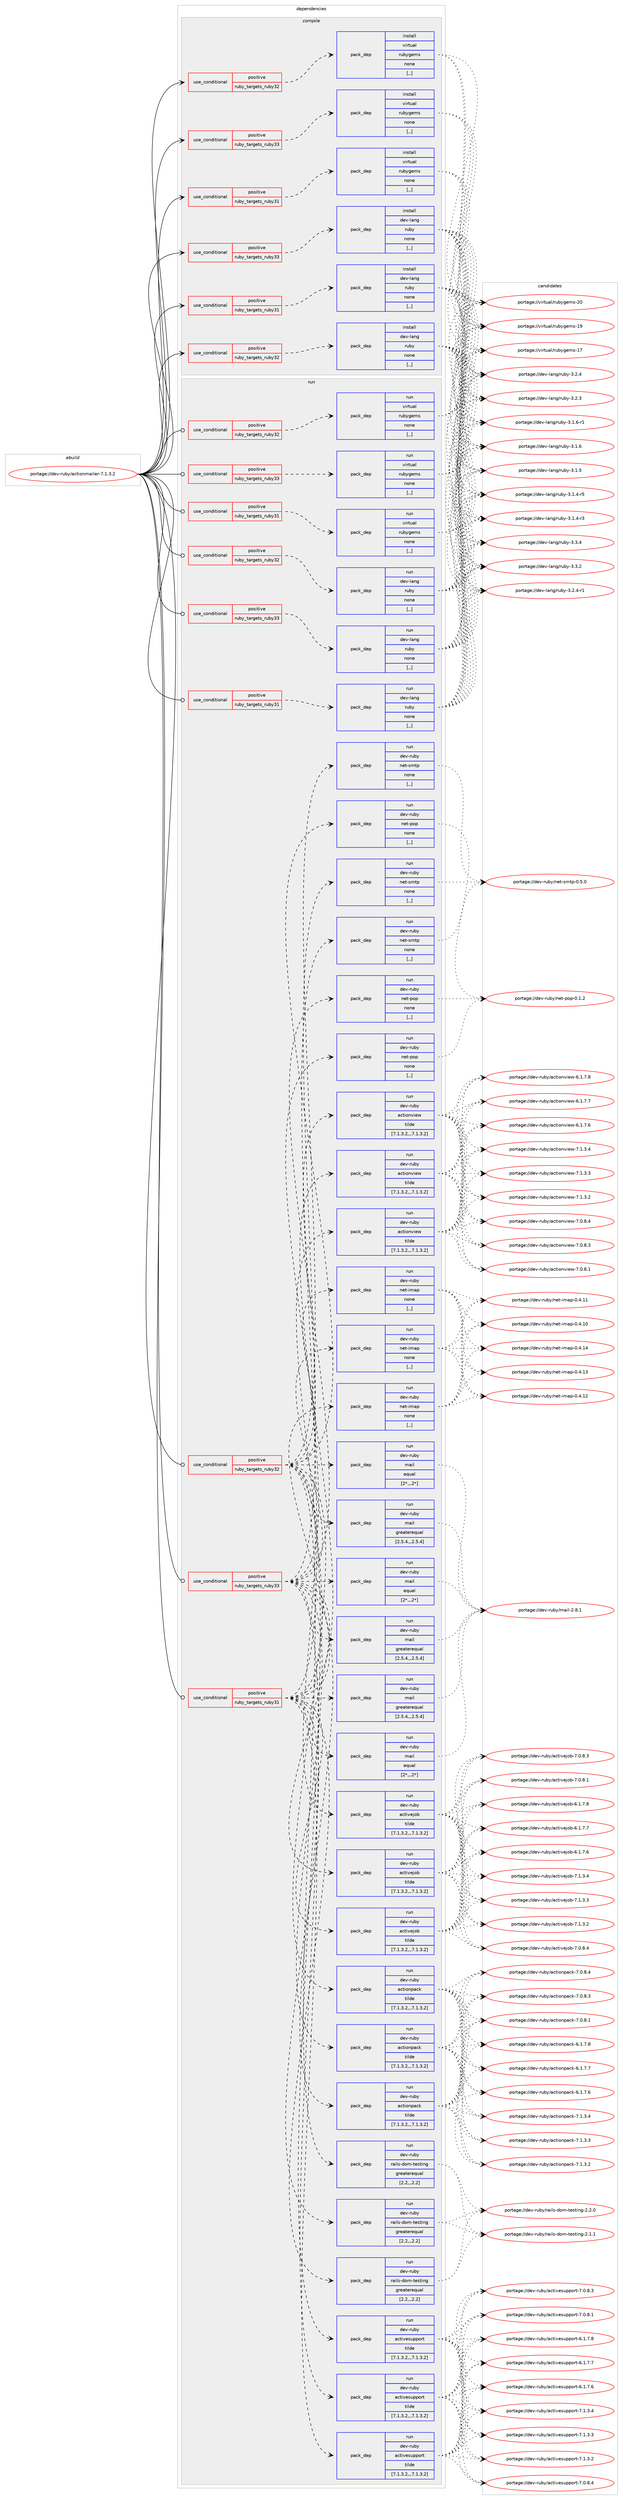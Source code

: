 digraph prolog {

# *************
# Graph options
# *************

newrank=true;
concentrate=true;
compound=true;
graph [rankdir=LR,fontname=Helvetica,fontsize=10,ranksep=1.5];#, ranksep=2.5, nodesep=0.2];
edge  [arrowhead=vee];
node  [fontname=Helvetica,fontsize=10];

# **********
# The ebuild
# **********

subgraph cluster_leftcol {
color=gray;
label=<<i>ebuild</i>>;
id [label="portage://dev-ruby/actionmailer-7.1.3.2", color=red, width=4, href="../dev-ruby/actionmailer-7.1.3.2.svg"];
}

# ****************
# The dependencies
# ****************

subgraph cluster_midcol {
color=gray;
label=<<i>dependencies</i>>;
subgraph cluster_compile {
fillcolor="#eeeeee";
style=filled;
label=<<i>compile</i>>;
subgraph cond43363 {
dependency173882 [label=<<TABLE BORDER="0" CELLBORDER="1" CELLSPACING="0" CELLPADDING="4"><TR><TD ROWSPAN="3" CELLPADDING="10">use_conditional</TD></TR><TR><TD>positive</TD></TR><TR><TD>ruby_targets_ruby31</TD></TR></TABLE>>, shape=none, color=red];
subgraph pack129242 {
dependency173883 [label=<<TABLE BORDER="0" CELLBORDER="1" CELLSPACING="0" CELLPADDING="4" WIDTH="220"><TR><TD ROWSPAN="6" CELLPADDING="30">pack_dep</TD></TR><TR><TD WIDTH="110">install</TD></TR><TR><TD>dev-lang</TD></TR><TR><TD>ruby</TD></TR><TR><TD>none</TD></TR><TR><TD>[,,]</TD></TR></TABLE>>, shape=none, color=blue];
}
dependency173882:e -> dependency173883:w [weight=20,style="dashed",arrowhead="vee"];
}
id:e -> dependency173882:w [weight=20,style="solid",arrowhead="vee"];
subgraph cond43364 {
dependency173884 [label=<<TABLE BORDER="0" CELLBORDER="1" CELLSPACING="0" CELLPADDING="4"><TR><TD ROWSPAN="3" CELLPADDING="10">use_conditional</TD></TR><TR><TD>positive</TD></TR><TR><TD>ruby_targets_ruby31</TD></TR></TABLE>>, shape=none, color=red];
subgraph pack129243 {
dependency173885 [label=<<TABLE BORDER="0" CELLBORDER="1" CELLSPACING="0" CELLPADDING="4" WIDTH="220"><TR><TD ROWSPAN="6" CELLPADDING="30">pack_dep</TD></TR><TR><TD WIDTH="110">install</TD></TR><TR><TD>virtual</TD></TR><TR><TD>rubygems</TD></TR><TR><TD>none</TD></TR><TR><TD>[,,]</TD></TR></TABLE>>, shape=none, color=blue];
}
dependency173884:e -> dependency173885:w [weight=20,style="dashed",arrowhead="vee"];
}
id:e -> dependency173884:w [weight=20,style="solid",arrowhead="vee"];
subgraph cond43365 {
dependency173886 [label=<<TABLE BORDER="0" CELLBORDER="1" CELLSPACING="0" CELLPADDING="4"><TR><TD ROWSPAN="3" CELLPADDING="10">use_conditional</TD></TR><TR><TD>positive</TD></TR><TR><TD>ruby_targets_ruby32</TD></TR></TABLE>>, shape=none, color=red];
subgraph pack129244 {
dependency173887 [label=<<TABLE BORDER="0" CELLBORDER="1" CELLSPACING="0" CELLPADDING="4" WIDTH="220"><TR><TD ROWSPAN="6" CELLPADDING="30">pack_dep</TD></TR><TR><TD WIDTH="110">install</TD></TR><TR><TD>dev-lang</TD></TR><TR><TD>ruby</TD></TR><TR><TD>none</TD></TR><TR><TD>[,,]</TD></TR></TABLE>>, shape=none, color=blue];
}
dependency173886:e -> dependency173887:w [weight=20,style="dashed",arrowhead="vee"];
}
id:e -> dependency173886:w [weight=20,style="solid",arrowhead="vee"];
subgraph cond43366 {
dependency173888 [label=<<TABLE BORDER="0" CELLBORDER="1" CELLSPACING="0" CELLPADDING="4"><TR><TD ROWSPAN="3" CELLPADDING="10">use_conditional</TD></TR><TR><TD>positive</TD></TR><TR><TD>ruby_targets_ruby32</TD></TR></TABLE>>, shape=none, color=red];
subgraph pack129245 {
dependency173889 [label=<<TABLE BORDER="0" CELLBORDER="1" CELLSPACING="0" CELLPADDING="4" WIDTH="220"><TR><TD ROWSPAN="6" CELLPADDING="30">pack_dep</TD></TR><TR><TD WIDTH="110">install</TD></TR><TR><TD>virtual</TD></TR><TR><TD>rubygems</TD></TR><TR><TD>none</TD></TR><TR><TD>[,,]</TD></TR></TABLE>>, shape=none, color=blue];
}
dependency173888:e -> dependency173889:w [weight=20,style="dashed",arrowhead="vee"];
}
id:e -> dependency173888:w [weight=20,style="solid",arrowhead="vee"];
subgraph cond43367 {
dependency173890 [label=<<TABLE BORDER="0" CELLBORDER="1" CELLSPACING="0" CELLPADDING="4"><TR><TD ROWSPAN="3" CELLPADDING="10">use_conditional</TD></TR><TR><TD>positive</TD></TR><TR><TD>ruby_targets_ruby33</TD></TR></TABLE>>, shape=none, color=red];
subgraph pack129246 {
dependency173891 [label=<<TABLE BORDER="0" CELLBORDER="1" CELLSPACING="0" CELLPADDING="4" WIDTH="220"><TR><TD ROWSPAN="6" CELLPADDING="30">pack_dep</TD></TR><TR><TD WIDTH="110">install</TD></TR><TR><TD>dev-lang</TD></TR><TR><TD>ruby</TD></TR><TR><TD>none</TD></TR><TR><TD>[,,]</TD></TR></TABLE>>, shape=none, color=blue];
}
dependency173890:e -> dependency173891:w [weight=20,style="dashed",arrowhead="vee"];
}
id:e -> dependency173890:w [weight=20,style="solid",arrowhead="vee"];
subgraph cond43368 {
dependency173892 [label=<<TABLE BORDER="0" CELLBORDER="1" CELLSPACING="0" CELLPADDING="4"><TR><TD ROWSPAN="3" CELLPADDING="10">use_conditional</TD></TR><TR><TD>positive</TD></TR><TR><TD>ruby_targets_ruby33</TD></TR></TABLE>>, shape=none, color=red];
subgraph pack129247 {
dependency173893 [label=<<TABLE BORDER="0" CELLBORDER="1" CELLSPACING="0" CELLPADDING="4" WIDTH="220"><TR><TD ROWSPAN="6" CELLPADDING="30">pack_dep</TD></TR><TR><TD WIDTH="110">install</TD></TR><TR><TD>virtual</TD></TR><TR><TD>rubygems</TD></TR><TR><TD>none</TD></TR><TR><TD>[,,]</TD></TR></TABLE>>, shape=none, color=blue];
}
dependency173892:e -> dependency173893:w [weight=20,style="dashed",arrowhead="vee"];
}
id:e -> dependency173892:w [weight=20,style="solid",arrowhead="vee"];
}
subgraph cluster_compileandrun {
fillcolor="#eeeeee";
style=filled;
label=<<i>compile and run</i>>;
}
subgraph cluster_run {
fillcolor="#eeeeee";
style=filled;
label=<<i>run</i>>;
subgraph cond43369 {
dependency173894 [label=<<TABLE BORDER="0" CELLBORDER="1" CELLSPACING="0" CELLPADDING="4"><TR><TD ROWSPAN="3" CELLPADDING="10">use_conditional</TD></TR><TR><TD>positive</TD></TR><TR><TD>ruby_targets_ruby31</TD></TR></TABLE>>, shape=none, color=red];
subgraph pack129248 {
dependency173895 [label=<<TABLE BORDER="0" CELLBORDER="1" CELLSPACING="0" CELLPADDING="4" WIDTH="220"><TR><TD ROWSPAN="6" CELLPADDING="30">pack_dep</TD></TR><TR><TD WIDTH="110">run</TD></TR><TR><TD>dev-lang</TD></TR><TR><TD>ruby</TD></TR><TR><TD>none</TD></TR><TR><TD>[,,]</TD></TR></TABLE>>, shape=none, color=blue];
}
dependency173894:e -> dependency173895:w [weight=20,style="dashed",arrowhead="vee"];
}
id:e -> dependency173894:w [weight=20,style="solid",arrowhead="odot"];
subgraph cond43370 {
dependency173896 [label=<<TABLE BORDER="0" CELLBORDER="1" CELLSPACING="0" CELLPADDING="4"><TR><TD ROWSPAN="3" CELLPADDING="10">use_conditional</TD></TR><TR><TD>positive</TD></TR><TR><TD>ruby_targets_ruby31</TD></TR></TABLE>>, shape=none, color=red];
subgraph pack129249 {
dependency173897 [label=<<TABLE BORDER="0" CELLBORDER="1" CELLSPACING="0" CELLPADDING="4" WIDTH="220"><TR><TD ROWSPAN="6" CELLPADDING="30">pack_dep</TD></TR><TR><TD WIDTH="110">run</TD></TR><TR><TD>dev-ruby</TD></TR><TR><TD>actionpack</TD></TR><TR><TD>tilde</TD></TR><TR><TD>[7.1.3.2,,,7.1.3.2]</TD></TR></TABLE>>, shape=none, color=blue];
}
dependency173896:e -> dependency173897:w [weight=20,style="dashed",arrowhead="vee"];
subgraph pack129250 {
dependency173898 [label=<<TABLE BORDER="0" CELLBORDER="1" CELLSPACING="0" CELLPADDING="4" WIDTH="220"><TR><TD ROWSPAN="6" CELLPADDING="30">pack_dep</TD></TR><TR><TD WIDTH="110">run</TD></TR><TR><TD>dev-ruby</TD></TR><TR><TD>actionview</TD></TR><TR><TD>tilde</TD></TR><TR><TD>[7.1.3.2,,,7.1.3.2]</TD></TR></TABLE>>, shape=none, color=blue];
}
dependency173896:e -> dependency173898:w [weight=20,style="dashed",arrowhead="vee"];
subgraph pack129251 {
dependency173899 [label=<<TABLE BORDER="0" CELLBORDER="1" CELLSPACING="0" CELLPADDING="4" WIDTH="220"><TR><TD ROWSPAN="6" CELLPADDING="30">pack_dep</TD></TR><TR><TD WIDTH="110">run</TD></TR><TR><TD>dev-ruby</TD></TR><TR><TD>activejob</TD></TR><TR><TD>tilde</TD></TR><TR><TD>[7.1.3.2,,,7.1.3.2]</TD></TR></TABLE>>, shape=none, color=blue];
}
dependency173896:e -> dependency173899:w [weight=20,style="dashed",arrowhead="vee"];
subgraph pack129252 {
dependency173900 [label=<<TABLE BORDER="0" CELLBORDER="1" CELLSPACING="0" CELLPADDING="4" WIDTH="220"><TR><TD ROWSPAN="6" CELLPADDING="30">pack_dep</TD></TR><TR><TD WIDTH="110">run</TD></TR><TR><TD>dev-ruby</TD></TR><TR><TD>activesupport</TD></TR><TR><TD>tilde</TD></TR><TR><TD>[7.1.3.2,,,7.1.3.2]</TD></TR></TABLE>>, shape=none, color=blue];
}
dependency173896:e -> dependency173900:w [weight=20,style="dashed",arrowhead="vee"];
subgraph pack129253 {
dependency173901 [label=<<TABLE BORDER="0" CELLBORDER="1" CELLSPACING="0" CELLPADDING="4" WIDTH="220"><TR><TD ROWSPAN="6" CELLPADDING="30">pack_dep</TD></TR><TR><TD WIDTH="110">run</TD></TR><TR><TD>dev-ruby</TD></TR><TR><TD>mail</TD></TR><TR><TD>greaterequal</TD></TR><TR><TD>[2.5.4,,,2.5.4]</TD></TR></TABLE>>, shape=none, color=blue];
}
dependency173896:e -> dependency173901:w [weight=20,style="dashed",arrowhead="vee"];
subgraph pack129254 {
dependency173902 [label=<<TABLE BORDER="0" CELLBORDER="1" CELLSPACING="0" CELLPADDING="4" WIDTH="220"><TR><TD ROWSPAN="6" CELLPADDING="30">pack_dep</TD></TR><TR><TD WIDTH="110">run</TD></TR><TR><TD>dev-ruby</TD></TR><TR><TD>mail</TD></TR><TR><TD>equal</TD></TR><TR><TD>[2*,,,2*]</TD></TR></TABLE>>, shape=none, color=blue];
}
dependency173896:e -> dependency173902:w [weight=20,style="dashed",arrowhead="vee"];
subgraph pack129255 {
dependency173903 [label=<<TABLE BORDER="0" CELLBORDER="1" CELLSPACING="0" CELLPADDING="4" WIDTH="220"><TR><TD ROWSPAN="6" CELLPADDING="30">pack_dep</TD></TR><TR><TD WIDTH="110">run</TD></TR><TR><TD>dev-ruby</TD></TR><TR><TD>net-imap</TD></TR><TR><TD>none</TD></TR><TR><TD>[,,]</TD></TR></TABLE>>, shape=none, color=blue];
}
dependency173896:e -> dependency173903:w [weight=20,style="dashed",arrowhead="vee"];
subgraph pack129256 {
dependency173904 [label=<<TABLE BORDER="0" CELLBORDER="1" CELLSPACING="0" CELLPADDING="4" WIDTH="220"><TR><TD ROWSPAN="6" CELLPADDING="30">pack_dep</TD></TR><TR><TD WIDTH="110">run</TD></TR><TR><TD>dev-ruby</TD></TR><TR><TD>net-pop</TD></TR><TR><TD>none</TD></TR><TR><TD>[,,]</TD></TR></TABLE>>, shape=none, color=blue];
}
dependency173896:e -> dependency173904:w [weight=20,style="dashed",arrowhead="vee"];
subgraph pack129257 {
dependency173905 [label=<<TABLE BORDER="0" CELLBORDER="1" CELLSPACING="0" CELLPADDING="4" WIDTH="220"><TR><TD ROWSPAN="6" CELLPADDING="30">pack_dep</TD></TR><TR><TD WIDTH="110">run</TD></TR><TR><TD>dev-ruby</TD></TR><TR><TD>net-smtp</TD></TR><TR><TD>none</TD></TR><TR><TD>[,,]</TD></TR></TABLE>>, shape=none, color=blue];
}
dependency173896:e -> dependency173905:w [weight=20,style="dashed",arrowhead="vee"];
subgraph pack129258 {
dependency173906 [label=<<TABLE BORDER="0" CELLBORDER="1" CELLSPACING="0" CELLPADDING="4" WIDTH="220"><TR><TD ROWSPAN="6" CELLPADDING="30">pack_dep</TD></TR><TR><TD WIDTH="110">run</TD></TR><TR><TD>dev-ruby</TD></TR><TR><TD>rails-dom-testing</TD></TR><TR><TD>greaterequal</TD></TR><TR><TD>[2.2,,,2.2]</TD></TR></TABLE>>, shape=none, color=blue];
}
dependency173896:e -> dependency173906:w [weight=20,style="dashed",arrowhead="vee"];
}
id:e -> dependency173896:w [weight=20,style="solid",arrowhead="odot"];
subgraph cond43371 {
dependency173907 [label=<<TABLE BORDER="0" CELLBORDER="1" CELLSPACING="0" CELLPADDING="4"><TR><TD ROWSPAN="3" CELLPADDING="10">use_conditional</TD></TR><TR><TD>positive</TD></TR><TR><TD>ruby_targets_ruby31</TD></TR></TABLE>>, shape=none, color=red];
subgraph pack129259 {
dependency173908 [label=<<TABLE BORDER="0" CELLBORDER="1" CELLSPACING="0" CELLPADDING="4" WIDTH="220"><TR><TD ROWSPAN="6" CELLPADDING="30">pack_dep</TD></TR><TR><TD WIDTH="110">run</TD></TR><TR><TD>virtual</TD></TR><TR><TD>rubygems</TD></TR><TR><TD>none</TD></TR><TR><TD>[,,]</TD></TR></TABLE>>, shape=none, color=blue];
}
dependency173907:e -> dependency173908:w [weight=20,style="dashed",arrowhead="vee"];
}
id:e -> dependency173907:w [weight=20,style="solid",arrowhead="odot"];
subgraph cond43372 {
dependency173909 [label=<<TABLE BORDER="0" CELLBORDER="1" CELLSPACING="0" CELLPADDING="4"><TR><TD ROWSPAN="3" CELLPADDING="10">use_conditional</TD></TR><TR><TD>positive</TD></TR><TR><TD>ruby_targets_ruby32</TD></TR></TABLE>>, shape=none, color=red];
subgraph pack129260 {
dependency173910 [label=<<TABLE BORDER="0" CELLBORDER="1" CELLSPACING="0" CELLPADDING="4" WIDTH="220"><TR><TD ROWSPAN="6" CELLPADDING="30">pack_dep</TD></TR><TR><TD WIDTH="110">run</TD></TR><TR><TD>dev-lang</TD></TR><TR><TD>ruby</TD></TR><TR><TD>none</TD></TR><TR><TD>[,,]</TD></TR></TABLE>>, shape=none, color=blue];
}
dependency173909:e -> dependency173910:w [weight=20,style="dashed",arrowhead="vee"];
}
id:e -> dependency173909:w [weight=20,style="solid",arrowhead="odot"];
subgraph cond43373 {
dependency173911 [label=<<TABLE BORDER="0" CELLBORDER="1" CELLSPACING="0" CELLPADDING="4"><TR><TD ROWSPAN="3" CELLPADDING="10">use_conditional</TD></TR><TR><TD>positive</TD></TR><TR><TD>ruby_targets_ruby32</TD></TR></TABLE>>, shape=none, color=red];
subgraph pack129261 {
dependency173912 [label=<<TABLE BORDER="0" CELLBORDER="1" CELLSPACING="0" CELLPADDING="4" WIDTH="220"><TR><TD ROWSPAN="6" CELLPADDING="30">pack_dep</TD></TR><TR><TD WIDTH="110">run</TD></TR><TR><TD>dev-ruby</TD></TR><TR><TD>actionpack</TD></TR><TR><TD>tilde</TD></TR><TR><TD>[7.1.3.2,,,7.1.3.2]</TD></TR></TABLE>>, shape=none, color=blue];
}
dependency173911:e -> dependency173912:w [weight=20,style="dashed",arrowhead="vee"];
subgraph pack129262 {
dependency173913 [label=<<TABLE BORDER="0" CELLBORDER="1" CELLSPACING="0" CELLPADDING="4" WIDTH="220"><TR><TD ROWSPAN="6" CELLPADDING="30">pack_dep</TD></TR><TR><TD WIDTH="110">run</TD></TR><TR><TD>dev-ruby</TD></TR><TR><TD>actionview</TD></TR><TR><TD>tilde</TD></TR><TR><TD>[7.1.3.2,,,7.1.3.2]</TD></TR></TABLE>>, shape=none, color=blue];
}
dependency173911:e -> dependency173913:w [weight=20,style="dashed",arrowhead="vee"];
subgraph pack129263 {
dependency173914 [label=<<TABLE BORDER="0" CELLBORDER="1" CELLSPACING="0" CELLPADDING="4" WIDTH="220"><TR><TD ROWSPAN="6" CELLPADDING="30">pack_dep</TD></TR><TR><TD WIDTH="110">run</TD></TR><TR><TD>dev-ruby</TD></TR><TR><TD>activejob</TD></TR><TR><TD>tilde</TD></TR><TR><TD>[7.1.3.2,,,7.1.3.2]</TD></TR></TABLE>>, shape=none, color=blue];
}
dependency173911:e -> dependency173914:w [weight=20,style="dashed",arrowhead="vee"];
subgraph pack129264 {
dependency173915 [label=<<TABLE BORDER="0" CELLBORDER="1" CELLSPACING="0" CELLPADDING="4" WIDTH="220"><TR><TD ROWSPAN="6" CELLPADDING="30">pack_dep</TD></TR><TR><TD WIDTH="110">run</TD></TR><TR><TD>dev-ruby</TD></TR><TR><TD>activesupport</TD></TR><TR><TD>tilde</TD></TR><TR><TD>[7.1.3.2,,,7.1.3.2]</TD></TR></TABLE>>, shape=none, color=blue];
}
dependency173911:e -> dependency173915:w [weight=20,style="dashed",arrowhead="vee"];
subgraph pack129265 {
dependency173916 [label=<<TABLE BORDER="0" CELLBORDER="1" CELLSPACING="0" CELLPADDING="4" WIDTH="220"><TR><TD ROWSPAN="6" CELLPADDING="30">pack_dep</TD></TR><TR><TD WIDTH="110">run</TD></TR><TR><TD>dev-ruby</TD></TR><TR><TD>mail</TD></TR><TR><TD>greaterequal</TD></TR><TR><TD>[2.5.4,,,2.5.4]</TD></TR></TABLE>>, shape=none, color=blue];
}
dependency173911:e -> dependency173916:w [weight=20,style="dashed",arrowhead="vee"];
subgraph pack129266 {
dependency173917 [label=<<TABLE BORDER="0" CELLBORDER="1" CELLSPACING="0" CELLPADDING="4" WIDTH="220"><TR><TD ROWSPAN="6" CELLPADDING="30">pack_dep</TD></TR><TR><TD WIDTH="110">run</TD></TR><TR><TD>dev-ruby</TD></TR><TR><TD>mail</TD></TR><TR><TD>equal</TD></TR><TR><TD>[2*,,,2*]</TD></TR></TABLE>>, shape=none, color=blue];
}
dependency173911:e -> dependency173917:w [weight=20,style="dashed",arrowhead="vee"];
subgraph pack129267 {
dependency173918 [label=<<TABLE BORDER="0" CELLBORDER="1" CELLSPACING="0" CELLPADDING="4" WIDTH="220"><TR><TD ROWSPAN="6" CELLPADDING="30">pack_dep</TD></TR><TR><TD WIDTH="110">run</TD></TR><TR><TD>dev-ruby</TD></TR><TR><TD>net-imap</TD></TR><TR><TD>none</TD></TR><TR><TD>[,,]</TD></TR></TABLE>>, shape=none, color=blue];
}
dependency173911:e -> dependency173918:w [weight=20,style="dashed",arrowhead="vee"];
subgraph pack129268 {
dependency173919 [label=<<TABLE BORDER="0" CELLBORDER="1" CELLSPACING="0" CELLPADDING="4" WIDTH="220"><TR><TD ROWSPAN="6" CELLPADDING="30">pack_dep</TD></TR><TR><TD WIDTH="110">run</TD></TR><TR><TD>dev-ruby</TD></TR><TR><TD>net-pop</TD></TR><TR><TD>none</TD></TR><TR><TD>[,,]</TD></TR></TABLE>>, shape=none, color=blue];
}
dependency173911:e -> dependency173919:w [weight=20,style="dashed",arrowhead="vee"];
subgraph pack129269 {
dependency173920 [label=<<TABLE BORDER="0" CELLBORDER="1" CELLSPACING="0" CELLPADDING="4" WIDTH="220"><TR><TD ROWSPAN="6" CELLPADDING="30">pack_dep</TD></TR><TR><TD WIDTH="110">run</TD></TR><TR><TD>dev-ruby</TD></TR><TR><TD>net-smtp</TD></TR><TR><TD>none</TD></TR><TR><TD>[,,]</TD></TR></TABLE>>, shape=none, color=blue];
}
dependency173911:e -> dependency173920:w [weight=20,style="dashed",arrowhead="vee"];
subgraph pack129270 {
dependency173921 [label=<<TABLE BORDER="0" CELLBORDER="1" CELLSPACING="0" CELLPADDING="4" WIDTH="220"><TR><TD ROWSPAN="6" CELLPADDING="30">pack_dep</TD></TR><TR><TD WIDTH="110">run</TD></TR><TR><TD>dev-ruby</TD></TR><TR><TD>rails-dom-testing</TD></TR><TR><TD>greaterequal</TD></TR><TR><TD>[2.2,,,2.2]</TD></TR></TABLE>>, shape=none, color=blue];
}
dependency173911:e -> dependency173921:w [weight=20,style="dashed",arrowhead="vee"];
}
id:e -> dependency173911:w [weight=20,style="solid",arrowhead="odot"];
subgraph cond43374 {
dependency173922 [label=<<TABLE BORDER="0" CELLBORDER="1" CELLSPACING="0" CELLPADDING="4"><TR><TD ROWSPAN="3" CELLPADDING="10">use_conditional</TD></TR><TR><TD>positive</TD></TR><TR><TD>ruby_targets_ruby32</TD></TR></TABLE>>, shape=none, color=red];
subgraph pack129271 {
dependency173923 [label=<<TABLE BORDER="0" CELLBORDER="1" CELLSPACING="0" CELLPADDING="4" WIDTH="220"><TR><TD ROWSPAN="6" CELLPADDING="30">pack_dep</TD></TR><TR><TD WIDTH="110">run</TD></TR><TR><TD>virtual</TD></TR><TR><TD>rubygems</TD></TR><TR><TD>none</TD></TR><TR><TD>[,,]</TD></TR></TABLE>>, shape=none, color=blue];
}
dependency173922:e -> dependency173923:w [weight=20,style="dashed",arrowhead="vee"];
}
id:e -> dependency173922:w [weight=20,style="solid",arrowhead="odot"];
subgraph cond43375 {
dependency173924 [label=<<TABLE BORDER="0" CELLBORDER="1" CELLSPACING="0" CELLPADDING="4"><TR><TD ROWSPAN="3" CELLPADDING="10">use_conditional</TD></TR><TR><TD>positive</TD></TR><TR><TD>ruby_targets_ruby33</TD></TR></TABLE>>, shape=none, color=red];
subgraph pack129272 {
dependency173925 [label=<<TABLE BORDER="0" CELLBORDER="1" CELLSPACING="0" CELLPADDING="4" WIDTH="220"><TR><TD ROWSPAN="6" CELLPADDING="30">pack_dep</TD></TR><TR><TD WIDTH="110">run</TD></TR><TR><TD>dev-lang</TD></TR><TR><TD>ruby</TD></TR><TR><TD>none</TD></TR><TR><TD>[,,]</TD></TR></TABLE>>, shape=none, color=blue];
}
dependency173924:e -> dependency173925:w [weight=20,style="dashed",arrowhead="vee"];
}
id:e -> dependency173924:w [weight=20,style="solid",arrowhead="odot"];
subgraph cond43376 {
dependency173926 [label=<<TABLE BORDER="0" CELLBORDER="1" CELLSPACING="0" CELLPADDING="4"><TR><TD ROWSPAN="3" CELLPADDING="10">use_conditional</TD></TR><TR><TD>positive</TD></TR><TR><TD>ruby_targets_ruby33</TD></TR></TABLE>>, shape=none, color=red];
subgraph pack129273 {
dependency173927 [label=<<TABLE BORDER="0" CELLBORDER="1" CELLSPACING="0" CELLPADDING="4" WIDTH="220"><TR><TD ROWSPAN="6" CELLPADDING="30">pack_dep</TD></TR><TR><TD WIDTH="110">run</TD></TR><TR><TD>dev-ruby</TD></TR><TR><TD>actionpack</TD></TR><TR><TD>tilde</TD></TR><TR><TD>[7.1.3.2,,,7.1.3.2]</TD></TR></TABLE>>, shape=none, color=blue];
}
dependency173926:e -> dependency173927:w [weight=20,style="dashed",arrowhead="vee"];
subgraph pack129274 {
dependency173928 [label=<<TABLE BORDER="0" CELLBORDER="1" CELLSPACING="0" CELLPADDING="4" WIDTH="220"><TR><TD ROWSPAN="6" CELLPADDING="30">pack_dep</TD></TR><TR><TD WIDTH="110">run</TD></TR><TR><TD>dev-ruby</TD></TR><TR><TD>actionview</TD></TR><TR><TD>tilde</TD></TR><TR><TD>[7.1.3.2,,,7.1.3.2]</TD></TR></TABLE>>, shape=none, color=blue];
}
dependency173926:e -> dependency173928:w [weight=20,style="dashed",arrowhead="vee"];
subgraph pack129275 {
dependency173929 [label=<<TABLE BORDER="0" CELLBORDER="1" CELLSPACING="0" CELLPADDING="4" WIDTH="220"><TR><TD ROWSPAN="6" CELLPADDING="30">pack_dep</TD></TR><TR><TD WIDTH="110">run</TD></TR><TR><TD>dev-ruby</TD></TR><TR><TD>activejob</TD></TR><TR><TD>tilde</TD></TR><TR><TD>[7.1.3.2,,,7.1.3.2]</TD></TR></TABLE>>, shape=none, color=blue];
}
dependency173926:e -> dependency173929:w [weight=20,style="dashed",arrowhead="vee"];
subgraph pack129276 {
dependency173930 [label=<<TABLE BORDER="0" CELLBORDER="1" CELLSPACING="0" CELLPADDING="4" WIDTH="220"><TR><TD ROWSPAN="6" CELLPADDING="30">pack_dep</TD></TR><TR><TD WIDTH="110">run</TD></TR><TR><TD>dev-ruby</TD></TR><TR><TD>activesupport</TD></TR><TR><TD>tilde</TD></TR><TR><TD>[7.1.3.2,,,7.1.3.2]</TD></TR></TABLE>>, shape=none, color=blue];
}
dependency173926:e -> dependency173930:w [weight=20,style="dashed",arrowhead="vee"];
subgraph pack129277 {
dependency173931 [label=<<TABLE BORDER="0" CELLBORDER="1" CELLSPACING="0" CELLPADDING="4" WIDTH="220"><TR><TD ROWSPAN="6" CELLPADDING="30">pack_dep</TD></TR><TR><TD WIDTH="110">run</TD></TR><TR><TD>dev-ruby</TD></TR><TR><TD>mail</TD></TR><TR><TD>greaterequal</TD></TR><TR><TD>[2.5.4,,,2.5.4]</TD></TR></TABLE>>, shape=none, color=blue];
}
dependency173926:e -> dependency173931:w [weight=20,style="dashed",arrowhead="vee"];
subgraph pack129278 {
dependency173932 [label=<<TABLE BORDER="0" CELLBORDER="1" CELLSPACING="0" CELLPADDING="4" WIDTH="220"><TR><TD ROWSPAN="6" CELLPADDING="30">pack_dep</TD></TR><TR><TD WIDTH="110">run</TD></TR><TR><TD>dev-ruby</TD></TR><TR><TD>mail</TD></TR><TR><TD>equal</TD></TR><TR><TD>[2*,,,2*]</TD></TR></TABLE>>, shape=none, color=blue];
}
dependency173926:e -> dependency173932:w [weight=20,style="dashed",arrowhead="vee"];
subgraph pack129279 {
dependency173933 [label=<<TABLE BORDER="0" CELLBORDER="1" CELLSPACING="0" CELLPADDING="4" WIDTH="220"><TR><TD ROWSPAN="6" CELLPADDING="30">pack_dep</TD></TR><TR><TD WIDTH="110">run</TD></TR><TR><TD>dev-ruby</TD></TR><TR><TD>net-imap</TD></TR><TR><TD>none</TD></TR><TR><TD>[,,]</TD></TR></TABLE>>, shape=none, color=blue];
}
dependency173926:e -> dependency173933:w [weight=20,style="dashed",arrowhead="vee"];
subgraph pack129280 {
dependency173934 [label=<<TABLE BORDER="0" CELLBORDER="1" CELLSPACING="0" CELLPADDING="4" WIDTH="220"><TR><TD ROWSPAN="6" CELLPADDING="30">pack_dep</TD></TR><TR><TD WIDTH="110">run</TD></TR><TR><TD>dev-ruby</TD></TR><TR><TD>net-pop</TD></TR><TR><TD>none</TD></TR><TR><TD>[,,]</TD></TR></TABLE>>, shape=none, color=blue];
}
dependency173926:e -> dependency173934:w [weight=20,style="dashed",arrowhead="vee"];
subgraph pack129281 {
dependency173935 [label=<<TABLE BORDER="0" CELLBORDER="1" CELLSPACING="0" CELLPADDING="4" WIDTH="220"><TR><TD ROWSPAN="6" CELLPADDING="30">pack_dep</TD></TR><TR><TD WIDTH="110">run</TD></TR><TR><TD>dev-ruby</TD></TR><TR><TD>net-smtp</TD></TR><TR><TD>none</TD></TR><TR><TD>[,,]</TD></TR></TABLE>>, shape=none, color=blue];
}
dependency173926:e -> dependency173935:w [weight=20,style="dashed",arrowhead="vee"];
subgraph pack129282 {
dependency173936 [label=<<TABLE BORDER="0" CELLBORDER="1" CELLSPACING="0" CELLPADDING="4" WIDTH="220"><TR><TD ROWSPAN="6" CELLPADDING="30">pack_dep</TD></TR><TR><TD WIDTH="110">run</TD></TR><TR><TD>dev-ruby</TD></TR><TR><TD>rails-dom-testing</TD></TR><TR><TD>greaterequal</TD></TR><TR><TD>[2.2,,,2.2]</TD></TR></TABLE>>, shape=none, color=blue];
}
dependency173926:e -> dependency173936:w [weight=20,style="dashed",arrowhead="vee"];
}
id:e -> dependency173926:w [weight=20,style="solid",arrowhead="odot"];
subgraph cond43377 {
dependency173937 [label=<<TABLE BORDER="0" CELLBORDER="1" CELLSPACING="0" CELLPADDING="4"><TR><TD ROWSPAN="3" CELLPADDING="10">use_conditional</TD></TR><TR><TD>positive</TD></TR><TR><TD>ruby_targets_ruby33</TD></TR></TABLE>>, shape=none, color=red];
subgraph pack129283 {
dependency173938 [label=<<TABLE BORDER="0" CELLBORDER="1" CELLSPACING="0" CELLPADDING="4" WIDTH="220"><TR><TD ROWSPAN="6" CELLPADDING="30">pack_dep</TD></TR><TR><TD WIDTH="110">run</TD></TR><TR><TD>virtual</TD></TR><TR><TD>rubygems</TD></TR><TR><TD>none</TD></TR><TR><TD>[,,]</TD></TR></TABLE>>, shape=none, color=blue];
}
dependency173937:e -> dependency173938:w [weight=20,style="dashed",arrowhead="vee"];
}
id:e -> dependency173937:w [weight=20,style="solid",arrowhead="odot"];
}
}

# **************
# The candidates
# **************

subgraph cluster_choices {
rank=same;
color=gray;
label=<<i>candidates</i>>;

subgraph choice129242 {
color=black;
nodesep=1;
choice10010111845108971101034711411798121455146514652 [label="portage://dev-lang/ruby-3.3.4", color=red, width=4,href="../dev-lang/ruby-3.3.4.svg"];
choice10010111845108971101034711411798121455146514650 [label="portage://dev-lang/ruby-3.3.2", color=red, width=4,href="../dev-lang/ruby-3.3.2.svg"];
choice100101118451089711010347114117981214551465046524511449 [label="portage://dev-lang/ruby-3.2.4-r1", color=red, width=4,href="../dev-lang/ruby-3.2.4-r1.svg"];
choice10010111845108971101034711411798121455146504652 [label="portage://dev-lang/ruby-3.2.4", color=red, width=4,href="../dev-lang/ruby-3.2.4.svg"];
choice10010111845108971101034711411798121455146504651 [label="portage://dev-lang/ruby-3.2.3", color=red, width=4,href="../dev-lang/ruby-3.2.3.svg"];
choice100101118451089711010347114117981214551464946544511449 [label="portage://dev-lang/ruby-3.1.6-r1", color=red, width=4,href="../dev-lang/ruby-3.1.6-r1.svg"];
choice10010111845108971101034711411798121455146494654 [label="portage://dev-lang/ruby-3.1.6", color=red, width=4,href="../dev-lang/ruby-3.1.6.svg"];
choice10010111845108971101034711411798121455146494653 [label="portage://dev-lang/ruby-3.1.5", color=red, width=4,href="../dev-lang/ruby-3.1.5.svg"];
choice100101118451089711010347114117981214551464946524511453 [label="portage://dev-lang/ruby-3.1.4-r5", color=red, width=4,href="../dev-lang/ruby-3.1.4-r5.svg"];
choice100101118451089711010347114117981214551464946524511451 [label="portage://dev-lang/ruby-3.1.4-r3", color=red, width=4,href="../dev-lang/ruby-3.1.4-r3.svg"];
dependency173883:e -> choice10010111845108971101034711411798121455146514652:w [style=dotted,weight="100"];
dependency173883:e -> choice10010111845108971101034711411798121455146514650:w [style=dotted,weight="100"];
dependency173883:e -> choice100101118451089711010347114117981214551465046524511449:w [style=dotted,weight="100"];
dependency173883:e -> choice10010111845108971101034711411798121455146504652:w [style=dotted,weight="100"];
dependency173883:e -> choice10010111845108971101034711411798121455146504651:w [style=dotted,weight="100"];
dependency173883:e -> choice100101118451089711010347114117981214551464946544511449:w [style=dotted,weight="100"];
dependency173883:e -> choice10010111845108971101034711411798121455146494654:w [style=dotted,weight="100"];
dependency173883:e -> choice10010111845108971101034711411798121455146494653:w [style=dotted,weight="100"];
dependency173883:e -> choice100101118451089711010347114117981214551464946524511453:w [style=dotted,weight="100"];
dependency173883:e -> choice100101118451089711010347114117981214551464946524511451:w [style=dotted,weight="100"];
}
subgraph choice129243 {
color=black;
nodesep=1;
choice118105114116117971084711411798121103101109115455048 [label="portage://virtual/rubygems-20", color=red, width=4,href="../virtual/rubygems-20.svg"];
choice118105114116117971084711411798121103101109115454957 [label="portage://virtual/rubygems-19", color=red, width=4,href="../virtual/rubygems-19.svg"];
choice118105114116117971084711411798121103101109115454955 [label="portage://virtual/rubygems-17", color=red, width=4,href="../virtual/rubygems-17.svg"];
dependency173885:e -> choice118105114116117971084711411798121103101109115455048:w [style=dotted,weight="100"];
dependency173885:e -> choice118105114116117971084711411798121103101109115454957:w [style=dotted,weight="100"];
dependency173885:e -> choice118105114116117971084711411798121103101109115454955:w [style=dotted,weight="100"];
}
subgraph choice129244 {
color=black;
nodesep=1;
choice10010111845108971101034711411798121455146514652 [label="portage://dev-lang/ruby-3.3.4", color=red, width=4,href="../dev-lang/ruby-3.3.4.svg"];
choice10010111845108971101034711411798121455146514650 [label="portage://dev-lang/ruby-3.3.2", color=red, width=4,href="../dev-lang/ruby-3.3.2.svg"];
choice100101118451089711010347114117981214551465046524511449 [label="portage://dev-lang/ruby-3.2.4-r1", color=red, width=4,href="../dev-lang/ruby-3.2.4-r1.svg"];
choice10010111845108971101034711411798121455146504652 [label="portage://dev-lang/ruby-3.2.4", color=red, width=4,href="../dev-lang/ruby-3.2.4.svg"];
choice10010111845108971101034711411798121455146504651 [label="portage://dev-lang/ruby-3.2.3", color=red, width=4,href="../dev-lang/ruby-3.2.3.svg"];
choice100101118451089711010347114117981214551464946544511449 [label="portage://dev-lang/ruby-3.1.6-r1", color=red, width=4,href="../dev-lang/ruby-3.1.6-r1.svg"];
choice10010111845108971101034711411798121455146494654 [label="portage://dev-lang/ruby-3.1.6", color=red, width=4,href="../dev-lang/ruby-3.1.6.svg"];
choice10010111845108971101034711411798121455146494653 [label="portage://dev-lang/ruby-3.1.5", color=red, width=4,href="../dev-lang/ruby-3.1.5.svg"];
choice100101118451089711010347114117981214551464946524511453 [label="portage://dev-lang/ruby-3.1.4-r5", color=red, width=4,href="../dev-lang/ruby-3.1.4-r5.svg"];
choice100101118451089711010347114117981214551464946524511451 [label="portage://dev-lang/ruby-3.1.4-r3", color=red, width=4,href="../dev-lang/ruby-3.1.4-r3.svg"];
dependency173887:e -> choice10010111845108971101034711411798121455146514652:w [style=dotted,weight="100"];
dependency173887:e -> choice10010111845108971101034711411798121455146514650:w [style=dotted,weight="100"];
dependency173887:e -> choice100101118451089711010347114117981214551465046524511449:w [style=dotted,weight="100"];
dependency173887:e -> choice10010111845108971101034711411798121455146504652:w [style=dotted,weight="100"];
dependency173887:e -> choice10010111845108971101034711411798121455146504651:w [style=dotted,weight="100"];
dependency173887:e -> choice100101118451089711010347114117981214551464946544511449:w [style=dotted,weight="100"];
dependency173887:e -> choice10010111845108971101034711411798121455146494654:w [style=dotted,weight="100"];
dependency173887:e -> choice10010111845108971101034711411798121455146494653:w [style=dotted,weight="100"];
dependency173887:e -> choice100101118451089711010347114117981214551464946524511453:w [style=dotted,weight="100"];
dependency173887:e -> choice100101118451089711010347114117981214551464946524511451:w [style=dotted,weight="100"];
}
subgraph choice129245 {
color=black;
nodesep=1;
choice118105114116117971084711411798121103101109115455048 [label="portage://virtual/rubygems-20", color=red, width=4,href="../virtual/rubygems-20.svg"];
choice118105114116117971084711411798121103101109115454957 [label="portage://virtual/rubygems-19", color=red, width=4,href="../virtual/rubygems-19.svg"];
choice118105114116117971084711411798121103101109115454955 [label="portage://virtual/rubygems-17", color=red, width=4,href="../virtual/rubygems-17.svg"];
dependency173889:e -> choice118105114116117971084711411798121103101109115455048:w [style=dotted,weight="100"];
dependency173889:e -> choice118105114116117971084711411798121103101109115454957:w [style=dotted,weight="100"];
dependency173889:e -> choice118105114116117971084711411798121103101109115454955:w [style=dotted,weight="100"];
}
subgraph choice129246 {
color=black;
nodesep=1;
choice10010111845108971101034711411798121455146514652 [label="portage://dev-lang/ruby-3.3.4", color=red, width=4,href="../dev-lang/ruby-3.3.4.svg"];
choice10010111845108971101034711411798121455146514650 [label="portage://dev-lang/ruby-3.3.2", color=red, width=4,href="../dev-lang/ruby-3.3.2.svg"];
choice100101118451089711010347114117981214551465046524511449 [label="portage://dev-lang/ruby-3.2.4-r1", color=red, width=4,href="../dev-lang/ruby-3.2.4-r1.svg"];
choice10010111845108971101034711411798121455146504652 [label="portage://dev-lang/ruby-3.2.4", color=red, width=4,href="../dev-lang/ruby-3.2.4.svg"];
choice10010111845108971101034711411798121455146504651 [label="portage://dev-lang/ruby-3.2.3", color=red, width=4,href="../dev-lang/ruby-3.2.3.svg"];
choice100101118451089711010347114117981214551464946544511449 [label="portage://dev-lang/ruby-3.1.6-r1", color=red, width=4,href="../dev-lang/ruby-3.1.6-r1.svg"];
choice10010111845108971101034711411798121455146494654 [label="portage://dev-lang/ruby-3.1.6", color=red, width=4,href="../dev-lang/ruby-3.1.6.svg"];
choice10010111845108971101034711411798121455146494653 [label="portage://dev-lang/ruby-3.1.5", color=red, width=4,href="../dev-lang/ruby-3.1.5.svg"];
choice100101118451089711010347114117981214551464946524511453 [label="portage://dev-lang/ruby-3.1.4-r5", color=red, width=4,href="../dev-lang/ruby-3.1.4-r5.svg"];
choice100101118451089711010347114117981214551464946524511451 [label="portage://dev-lang/ruby-3.1.4-r3", color=red, width=4,href="../dev-lang/ruby-3.1.4-r3.svg"];
dependency173891:e -> choice10010111845108971101034711411798121455146514652:w [style=dotted,weight="100"];
dependency173891:e -> choice10010111845108971101034711411798121455146514650:w [style=dotted,weight="100"];
dependency173891:e -> choice100101118451089711010347114117981214551465046524511449:w [style=dotted,weight="100"];
dependency173891:e -> choice10010111845108971101034711411798121455146504652:w [style=dotted,weight="100"];
dependency173891:e -> choice10010111845108971101034711411798121455146504651:w [style=dotted,weight="100"];
dependency173891:e -> choice100101118451089711010347114117981214551464946544511449:w [style=dotted,weight="100"];
dependency173891:e -> choice10010111845108971101034711411798121455146494654:w [style=dotted,weight="100"];
dependency173891:e -> choice10010111845108971101034711411798121455146494653:w [style=dotted,weight="100"];
dependency173891:e -> choice100101118451089711010347114117981214551464946524511453:w [style=dotted,weight="100"];
dependency173891:e -> choice100101118451089711010347114117981214551464946524511451:w [style=dotted,weight="100"];
}
subgraph choice129247 {
color=black;
nodesep=1;
choice118105114116117971084711411798121103101109115455048 [label="portage://virtual/rubygems-20", color=red, width=4,href="../virtual/rubygems-20.svg"];
choice118105114116117971084711411798121103101109115454957 [label="portage://virtual/rubygems-19", color=red, width=4,href="../virtual/rubygems-19.svg"];
choice118105114116117971084711411798121103101109115454955 [label="portage://virtual/rubygems-17", color=red, width=4,href="../virtual/rubygems-17.svg"];
dependency173893:e -> choice118105114116117971084711411798121103101109115455048:w [style=dotted,weight="100"];
dependency173893:e -> choice118105114116117971084711411798121103101109115454957:w [style=dotted,weight="100"];
dependency173893:e -> choice118105114116117971084711411798121103101109115454955:w [style=dotted,weight="100"];
}
subgraph choice129248 {
color=black;
nodesep=1;
choice10010111845108971101034711411798121455146514652 [label="portage://dev-lang/ruby-3.3.4", color=red, width=4,href="../dev-lang/ruby-3.3.4.svg"];
choice10010111845108971101034711411798121455146514650 [label="portage://dev-lang/ruby-3.3.2", color=red, width=4,href="../dev-lang/ruby-3.3.2.svg"];
choice100101118451089711010347114117981214551465046524511449 [label="portage://dev-lang/ruby-3.2.4-r1", color=red, width=4,href="../dev-lang/ruby-3.2.4-r1.svg"];
choice10010111845108971101034711411798121455146504652 [label="portage://dev-lang/ruby-3.2.4", color=red, width=4,href="../dev-lang/ruby-3.2.4.svg"];
choice10010111845108971101034711411798121455146504651 [label="portage://dev-lang/ruby-3.2.3", color=red, width=4,href="../dev-lang/ruby-3.2.3.svg"];
choice100101118451089711010347114117981214551464946544511449 [label="portage://dev-lang/ruby-3.1.6-r1", color=red, width=4,href="../dev-lang/ruby-3.1.6-r1.svg"];
choice10010111845108971101034711411798121455146494654 [label="portage://dev-lang/ruby-3.1.6", color=red, width=4,href="../dev-lang/ruby-3.1.6.svg"];
choice10010111845108971101034711411798121455146494653 [label="portage://dev-lang/ruby-3.1.5", color=red, width=4,href="../dev-lang/ruby-3.1.5.svg"];
choice100101118451089711010347114117981214551464946524511453 [label="portage://dev-lang/ruby-3.1.4-r5", color=red, width=4,href="../dev-lang/ruby-3.1.4-r5.svg"];
choice100101118451089711010347114117981214551464946524511451 [label="portage://dev-lang/ruby-3.1.4-r3", color=red, width=4,href="../dev-lang/ruby-3.1.4-r3.svg"];
dependency173895:e -> choice10010111845108971101034711411798121455146514652:w [style=dotted,weight="100"];
dependency173895:e -> choice10010111845108971101034711411798121455146514650:w [style=dotted,weight="100"];
dependency173895:e -> choice100101118451089711010347114117981214551465046524511449:w [style=dotted,weight="100"];
dependency173895:e -> choice10010111845108971101034711411798121455146504652:w [style=dotted,weight="100"];
dependency173895:e -> choice10010111845108971101034711411798121455146504651:w [style=dotted,weight="100"];
dependency173895:e -> choice100101118451089711010347114117981214551464946544511449:w [style=dotted,weight="100"];
dependency173895:e -> choice10010111845108971101034711411798121455146494654:w [style=dotted,weight="100"];
dependency173895:e -> choice10010111845108971101034711411798121455146494653:w [style=dotted,weight="100"];
dependency173895:e -> choice100101118451089711010347114117981214551464946524511453:w [style=dotted,weight="100"];
dependency173895:e -> choice100101118451089711010347114117981214551464946524511451:w [style=dotted,weight="100"];
}
subgraph choice129249 {
color=black;
nodesep=1;
choice100101118451141179812147979911610511111011297991074555464946514652 [label="portage://dev-ruby/actionpack-7.1.3.4", color=red, width=4,href="../dev-ruby/actionpack-7.1.3.4.svg"];
choice100101118451141179812147979911610511111011297991074555464946514651 [label="portage://dev-ruby/actionpack-7.1.3.3", color=red, width=4,href="../dev-ruby/actionpack-7.1.3.3.svg"];
choice100101118451141179812147979911610511111011297991074555464946514650 [label="portage://dev-ruby/actionpack-7.1.3.2", color=red, width=4,href="../dev-ruby/actionpack-7.1.3.2.svg"];
choice100101118451141179812147979911610511111011297991074555464846564652 [label="portage://dev-ruby/actionpack-7.0.8.4", color=red, width=4,href="../dev-ruby/actionpack-7.0.8.4.svg"];
choice100101118451141179812147979911610511111011297991074555464846564651 [label="portage://dev-ruby/actionpack-7.0.8.3", color=red, width=4,href="../dev-ruby/actionpack-7.0.8.3.svg"];
choice100101118451141179812147979911610511111011297991074555464846564649 [label="portage://dev-ruby/actionpack-7.0.8.1", color=red, width=4,href="../dev-ruby/actionpack-7.0.8.1.svg"];
choice100101118451141179812147979911610511111011297991074554464946554656 [label="portage://dev-ruby/actionpack-6.1.7.8", color=red, width=4,href="../dev-ruby/actionpack-6.1.7.8.svg"];
choice100101118451141179812147979911610511111011297991074554464946554655 [label="portage://dev-ruby/actionpack-6.1.7.7", color=red, width=4,href="../dev-ruby/actionpack-6.1.7.7.svg"];
choice100101118451141179812147979911610511111011297991074554464946554654 [label="portage://dev-ruby/actionpack-6.1.7.6", color=red, width=4,href="../dev-ruby/actionpack-6.1.7.6.svg"];
dependency173897:e -> choice100101118451141179812147979911610511111011297991074555464946514652:w [style=dotted,weight="100"];
dependency173897:e -> choice100101118451141179812147979911610511111011297991074555464946514651:w [style=dotted,weight="100"];
dependency173897:e -> choice100101118451141179812147979911610511111011297991074555464946514650:w [style=dotted,weight="100"];
dependency173897:e -> choice100101118451141179812147979911610511111011297991074555464846564652:w [style=dotted,weight="100"];
dependency173897:e -> choice100101118451141179812147979911610511111011297991074555464846564651:w [style=dotted,weight="100"];
dependency173897:e -> choice100101118451141179812147979911610511111011297991074555464846564649:w [style=dotted,weight="100"];
dependency173897:e -> choice100101118451141179812147979911610511111011297991074554464946554656:w [style=dotted,weight="100"];
dependency173897:e -> choice100101118451141179812147979911610511111011297991074554464946554655:w [style=dotted,weight="100"];
dependency173897:e -> choice100101118451141179812147979911610511111011297991074554464946554654:w [style=dotted,weight="100"];
}
subgraph choice129250 {
color=black;
nodesep=1;
choice10010111845114117981214797991161051111101181051011194555464946514652 [label="portage://dev-ruby/actionview-7.1.3.4", color=red, width=4,href="../dev-ruby/actionview-7.1.3.4.svg"];
choice10010111845114117981214797991161051111101181051011194555464946514651 [label="portage://dev-ruby/actionview-7.1.3.3", color=red, width=4,href="../dev-ruby/actionview-7.1.3.3.svg"];
choice10010111845114117981214797991161051111101181051011194555464946514650 [label="portage://dev-ruby/actionview-7.1.3.2", color=red, width=4,href="../dev-ruby/actionview-7.1.3.2.svg"];
choice10010111845114117981214797991161051111101181051011194555464846564652 [label="portage://dev-ruby/actionview-7.0.8.4", color=red, width=4,href="../dev-ruby/actionview-7.0.8.4.svg"];
choice10010111845114117981214797991161051111101181051011194555464846564651 [label="portage://dev-ruby/actionview-7.0.8.3", color=red, width=4,href="../dev-ruby/actionview-7.0.8.3.svg"];
choice10010111845114117981214797991161051111101181051011194555464846564649 [label="portage://dev-ruby/actionview-7.0.8.1", color=red, width=4,href="../dev-ruby/actionview-7.0.8.1.svg"];
choice10010111845114117981214797991161051111101181051011194554464946554656 [label="portage://dev-ruby/actionview-6.1.7.8", color=red, width=4,href="../dev-ruby/actionview-6.1.7.8.svg"];
choice10010111845114117981214797991161051111101181051011194554464946554655 [label="portage://dev-ruby/actionview-6.1.7.7", color=red, width=4,href="../dev-ruby/actionview-6.1.7.7.svg"];
choice10010111845114117981214797991161051111101181051011194554464946554654 [label="portage://dev-ruby/actionview-6.1.7.6", color=red, width=4,href="../dev-ruby/actionview-6.1.7.6.svg"];
dependency173898:e -> choice10010111845114117981214797991161051111101181051011194555464946514652:w [style=dotted,weight="100"];
dependency173898:e -> choice10010111845114117981214797991161051111101181051011194555464946514651:w [style=dotted,weight="100"];
dependency173898:e -> choice10010111845114117981214797991161051111101181051011194555464946514650:w [style=dotted,weight="100"];
dependency173898:e -> choice10010111845114117981214797991161051111101181051011194555464846564652:w [style=dotted,weight="100"];
dependency173898:e -> choice10010111845114117981214797991161051111101181051011194555464846564651:w [style=dotted,weight="100"];
dependency173898:e -> choice10010111845114117981214797991161051111101181051011194555464846564649:w [style=dotted,weight="100"];
dependency173898:e -> choice10010111845114117981214797991161051111101181051011194554464946554656:w [style=dotted,weight="100"];
dependency173898:e -> choice10010111845114117981214797991161051111101181051011194554464946554655:w [style=dotted,weight="100"];
dependency173898:e -> choice10010111845114117981214797991161051111101181051011194554464946554654:w [style=dotted,weight="100"];
}
subgraph choice129251 {
color=black;
nodesep=1;
choice1001011184511411798121479799116105118101106111984555464946514652 [label="portage://dev-ruby/activejob-7.1.3.4", color=red, width=4,href="../dev-ruby/activejob-7.1.3.4.svg"];
choice1001011184511411798121479799116105118101106111984555464946514651 [label="portage://dev-ruby/activejob-7.1.3.3", color=red, width=4,href="../dev-ruby/activejob-7.1.3.3.svg"];
choice1001011184511411798121479799116105118101106111984555464946514650 [label="portage://dev-ruby/activejob-7.1.3.2", color=red, width=4,href="../dev-ruby/activejob-7.1.3.2.svg"];
choice1001011184511411798121479799116105118101106111984555464846564652 [label="portage://dev-ruby/activejob-7.0.8.4", color=red, width=4,href="../dev-ruby/activejob-7.0.8.4.svg"];
choice1001011184511411798121479799116105118101106111984555464846564651 [label="portage://dev-ruby/activejob-7.0.8.3", color=red, width=4,href="../dev-ruby/activejob-7.0.8.3.svg"];
choice1001011184511411798121479799116105118101106111984555464846564649 [label="portage://dev-ruby/activejob-7.0.8.1", color=red, width=4,href="../dev-ruby/activejob-7.0.8.1.svg"];
choice1001011184511411798121479799116105118101106111984554464946554656 [label="portage://dev-ruby/activejob-6.1.7.8", color=red, width=4,href="../dev-ruby/activejob-6.1.7.8.svg"];
choice1001011184511411798121479799116105118101106111984554464946554655 [label="portage://dev-ruby/activejob-6.1.7.7", color=red, width=4,href="../dev-ruby/activejob-6.1.7.7.svg"];
choice1001011184511411798121479799116105118101106111984554464946554654 [label="portage://dev-ruby/activejob-6.1.7.6", color=red, width=4,href="../dev-ruby/activejob-6.1.7.6.svg"];
dependency173899:e -> choice1001011184511411798121479799116105118101106111984555464946514652:w [style=dotted,weight="100"];
dependency173899:e -> choice1001011184511411798121479799116105118101106111984555464946514651:w [style=dotted,weight="100"];
dependency173899:e -> choice1001011184511411798121479799116105118101106111984555464946514650:w [style=dotted,weight="100"];
dependency173899:e -> choice1001011184511411798121479799116105118101106111984555464846564652:w [style=dotted,weight="100"];
dependency173899:e -> choice1001011184511411798121479799116105118101106111984555464846564651:w [style=dotted,weight="100"];
dependency173899:e -> choice1001011184511411798121479799116105118101106111984555464846564649:w [style=dotted,weight="100"];
dependency173899:e -> choice1001011184511411798121479799116105118101106111984554464946554656:w [style=dotted,weight="100"];
dependency173899:e -> choice1001011184511411798121479799116105118101106111984554464946554655:w [style=dotted,weight="100"];
dependency173899:e -> choice1001011184511411798121479799116105118101106111984554464946554654:w [style=dotted,weight="100"];
}
subgraph choice129252 {
color=black;
nodesep=1;
choice10010111845114117981214797991161051181011151171121121111141164555464946514652 [label="portage://dev-ruby/activesupport-7.1.3.4", color=red, width=4,href="../dev-ruby/activesupport-7.1.3.4.svg"];
choice10010111845114117981214797991161051181011151171121121111141164555464946514651 [label="portage://dev-ruby/activesupport-7.1.3.3", color=red, width=4,href="../dev-ruby/activesupport-7.1.3.3.svg"];
choice10010111845114117981214797991161051181011151171121121111141164555464946514650 [label="portage://dev-ruby/activesupport-7.1.3.2", color=red, width=4,href="../dev-ruby/activesupport-7.1.3.2.svg"];
choice10010111845114117981214797991161051181011151171121121111141164555464846564652 [label="portage://dev-ruby/activesupport-7.0.8.4", color=red, width=4,href="../dev-ruby/activesupport-7.0.8.4.svg"];
choice10010111845114117981214797991161051181011151171121121111141164555464846564651 [label="portage://dev-ruby/activesupport-7.0.8.3", color=red, width=4,href="../dev-ruby/activesupport-7.0.8.3.svg"];
choice10010111845114117981214797991161051181011151171121121111141164555464846564649 [label="portage://dev-ruby/activesupport-7.0.8.1", color=red, width=4,href="../dev-ruby/activesupport-7.0.8.1.svg"];
choice10010111845114117981214797991161051181011151171121121111141164554464946554656 [label="portage://dev-ruby/activesupport-6.1.7.8", color=red, width=4,href="../dev-ruby/activesupport-6.1.7.8.svg"];
choice10010111845114117981214797991161051181011151171121121111141164554464946554655 [label="portage://dev-ruby/activesupport-6.1.7.7", color=red, width=4,href="../dev-ruby/activesupport-6.1.7.7.svg"];
choice10010111845114117981214797991161051181011151171121121111141164554464946554654 [label="portage://dev-ruby/activesupport-6.1.7.6", color=red, width=4,href="../dev-ruby/activesupport-6.1.7.6.svg"];
dependency173900:e -> choice10010111845114117981214797991161051181011151171121121111141164555464946514652:w [style=dotted,weight="100"];
dependency173900:e -> choice10010111845114117981214797991161051181011151171121121111141164555464946514651:w [style=dotted,weight="100"];
dependency173900:e -> choice10010111845114117981214797991161051181011151171121121111141164555464946514650:w [style=dotted,weight="100"];
dependency173900:e -> choice10010111845114117981214797991161051181011151171121121111141164555464846564652:w [style=dotted,weight="100"];
dependency173900:e -> choice10010111845114117981214797991161051181011151171121121111141164555464846564651:w [style=dotted,weight="100"];
dependency173900:e -> choice10010111845114117981214797991161051181011151171121121111141164555464846564649:w [style=dotted,weight="100"];
dependency173900:e -> choice10010111845114117981214797991161051181011151171121121111141164554464946554656:w [style=dotted,weight="100"];
dependency173900:e -> choice10010111845114117981214797991161051181011151171121121111141164554464946554655:w [style=dotted,weight="100"];
dependency173900:e -> choice10010111845114117981214797991161051181011151171121121111141164554464946554654:w [style=dotted,weight="100"];
}
subgraph choice129253 {
color=black;
nodesep=1;
choice10010111845114117981214710997105108455046564649 [label="portage://dev-ruby/mail-2.8.1", color=red, width=4,href="../dev-ruby/mail-2.8.1.svg"];
dependency173901:e -> choice10010111845114117981214710997105108455046564649:w [style=dotted,weight="100"];
}
subgraph choice129254 {
color=black;
nodesep=1;
choice10010111845114117981214710997105108455046564649 [label="portage://dev-ruby/mail-2.8.1", color=red, width=4,href="../dev-ruby/mail-2.8.1.svg"];
dependency173902:e -> choice10010111845114117981214710997105108455046564649:w [style=dotted,weight="100"];
}
subgraph choice129255 {
color=black;
nodesep=1;
choice100101118451141179812147110101116451051099711245484652464952 [label="portage://dev-ruby/net-imap-0.4.14", color=red, width=4,href="../dev-ruby/net-imap-0.4.14.svg"];
choice100101118451141179812147110101116451051099711245484652464951 [label="portage://dev-ruby/net-imap-0.4.13", color=red, width=4,href="../dev-ruby/net-imap-0.4.13.svg"];
choice100101118451141179812147110101116451051099711245484652464950 [label="portage://dev-ruby/net-imap-0.4.12", color=red, width=4,href="../dev-ruby/net-imap-0.4.12.svg"];
choice100101118451141179812147110101116451051099711245484652464949 [label="portage://dev-ruby/net-imap-0.4.11", color=red, width=4,href="../dev-ruby/net-imap-0.4.11.svg"];
choice100101118451141179812147110101116451051099711245484652464948 [label="portage://dev-ruby/net-imap-0.4.10", color=red, width=4,href="../dev-ruby/net-imap-0.4.10.svg"];
dependency173903:e -> choice100101118451141179812147110101116451051099711245484652464952:w [style=dotted,weight="100"];
dependency173903:e -> choice100101118451141179812147110101116451051099711245484652464951:w [style=dotted,weight="100"];
dependency173903:e -> choice100101118451141179812147110101116451051099711245484652464950:w [style=dotted,weight="100"];
dependency173903:e -> choice100101118451141179812147110101116451051099711245484652464949:w [style=dotted,weight="100"];
dependency173903:e -> choice100101118451141179812147110101116451051099711245484652464948:w [style=dotted,weight="100"];
}
subgraph choice129256 {
color=black;
nodesep=1;
choice10010111845114117981214711010111645112111112454846494650 [label="portage://dev-ruby/net-pop-0.1.2", color=red, width=4,href="../dev-ruby/net-pop-0.1.2.svg"];
dependency173904:e -> choice10010111845114117981214711010111645112111112454846494650:w [style=dotted,weight="100"];
}
subgraph choice129257 {
color=black;
nodesep=1;
choice10010111845114117981214711010111645115109116112454846534648 [label="portage://dev-ruby/net-smtp-0.5.0", color=red, width=4,href="../dev-ruby/net-smtp-0.5.0.svg"];
dependency173905:e -> choice10010111845114117981214711010111645115109116112454846534648:w [style=dotted,weight="100"];
}
subgraph choice129258 {
color=black;
nodesep=1;
choice100101118451141179812147114971051081154510011110945116101115116105110103455046504648 [label="portage://dev-ruby/rails-dom-testing-2.2.0", color=red, width=4,href="../dev-ruby/rails-dom-testing-2.2.0.svg"];
choice100101118451141179812147114971051081154510011110945116101115116105110103455046494649 [label="portage://dev-ruby/rails-dom-testing-2.1.1", color=red, width=4,href="../dev-ruby/rails-dom-testing-2.1.1.svg"];
dependency173906:e -> choice100101118451141179812147114971051081154510011110945116101115116105110103455046504648:w [style=dotted,weight="100"];
dependency173906:e -> choice100101118451141179812147114971051081154510011110945116101115116105110103455046494649:w [style=dotted,weight="100"];
}
subgraph choice129259 {
color=black;
nodesep=1;
choice118105114116117971084711411798121103101109115455048 [label="portage://virtual/rubygems-20", color=red, width=4,href="../virtual/rubygems-20.svg"];
choice118105114116117971084711411798121103101109115454957 [label="portage://virtual/rubygems-19", color=red, width=4,href="../virtual/rubygems-19.svg"];
choice118105114116117971084711411798121103101109115454955 [label="portage://virtual/rubygems-17", color=red, width=4,href="../virtual/rubygems-17.svg"];
dependency173908:e -> choice118105114116117971084711411798121103101109115455048:w [style=dotted,weight="100"];
dependency173908:e -> choice118105114116117971084711411798121103101109115454957:w [style=dotted,weight="100"];
dependency173908:e -> choice118105114116117971084711411798121103101109115454955:w [style=dotted,weight="100"];
}
subgraph choice129260 {
color=black;
nodesep=1;
choice10010111845108971101034711411798121455146514652 [label="portage://dev-lang/ruby-3.3.4", color=red, width=4,href="../dev-lang/ruby-3.3.4.svg"];
choice10010111845108971101034711411798121455146514650 [label="portage://dev-lang/ruby-3.3.2", color=red, width=4,href="../dev-lang/ruby-3.3.2.svg"];
choice100101118451089711010347114117981214551465046524511449 [label="portage://dev-lang/ruby-3.2.4-r1", color=red, width=4,href="../dev-lang/ruby-3.2.4-r1.svg"];
choice10010111845108971101034711411798121455146504652 [label="portage://dev-lang/ruby-3.2.4", color=red, width=4,href="../dev-lang/ruby-3.2.4.svg"];
choice10010111845108971101034711411798121455146504651 [label="portage://dev-lang/ruby-3.2.3", color=red, width=4,href="../dev-lang/ruby-3.2.3.svg"];
choice100101118451089711010347114117981214551464946544511449 [label="portage://dev-lang/ruby-3.1.6-r1", color=red, width=4,href="../dev-lang/ruby-3.1.6-r1.svg"];
choice10010111845108971101034711411798121455146494654 [label="portage://dev-lang/ruby-3.1.6", color=red, width=4,href="../dev-lang/ruby-3.1.6.svg"];
choice10010111845108971101034711411798121455146494653 [label="portage://dev-lang/ruby-3.1.5", color=red, width=4,href="../dev-lang/ruby-3.1.5.svg"];
choice100101118451089711010347114117981214551464946524511453 [label="portage://dev-lang/ruby-3.1.4-r5", color=red, width=4,href="../dev-lang/ruby-3.1.4-r5.svg"];
choice100101118451089711010347114117981214551464946524511451 [label="portage://dev-lang/ruby-3.1.4-r3", color=red, width=4,href="../dev-lang/ruby-3.1.4-r3.svg"];
dependency173910:e -> choice10010111845108971101034711411798121455146514652:w [style=dotted,weight="100"];
dependency173910:e -> choice10010111845108971101034711411798121455146514650:w [style=dotted,weight="100"];
dependency173910:e -> choice100101118451089711010347114117981214551465046524511449:w [style=dotted,weight="100"];
dependency173910:e -> choice10010111845108971101034711411798121455146504652:w [style=dotted,weight="100"];
dependency173910:e -> choice10010111845108971101034711411798121455146504651:w [style=dotted,weight="100"];
dependency173910:e -> choice100101118451089711010347114117981214551464946544511449:w [style=dotted,weight="100"];
dependency173910:e -> choice10010111845108971101034711411798121455146494654:w [style=dotted,weight="100"];
dependency173910:e -> choice10010111845108971101034711411798121455146494653:w [style=dotted,weight="100"];
dependency173910:e -> choice100101118451089711010347114117981214551464946524511453:w [style=dotted,weight="100"];
dependency173910:e -> choice100101118451089711010347114117981214551464946524511451:w [style=dotted,weight="100"];
}
subgraph choice129261 {
color=black;
nodesep=1;
choice100101118451141179812147979911610511111011297991074555464946514652 [label="portage://dev-ruby/actionpack-7.1.3.4", color=red, width=4,href="../dev-ruby/actionpack-7.1.3.4.svg"];
choice100101118451141179812147979911610511111011297991074555464946514651 [label="portage://dev-ruby/actionpack-7.1.3.3", color=red, width=4,href="../dev-ruby/actionpack-7.1.3.3.svg"];
choice100101118451141179812147979911610511111011297991074555464946514650 [label="portage://dev-ruby/actionpack-7.1.3.2", color=red, width=4,href="../dev-ruby/actionpack-7.1.3.2.svg"];
choice100101118451141179812147979911610511111011297991074555464846564652 [label="portage://dev-ruby/actionpack-7.0.8.4", color=red, width=4,href="../dev-ruby/actionpack-7.0.8.4.svg"];
choice100101118451141179812147979911610511111011297991074555464846564651 [label="portage://dev-ruby/actionpack-7.0.8.3", color=red, width=4,href="../dev-ruby/actionpack-7.0.8.3.svg"];
choice100101118451141179812147979911610511111011297991074555464846564649 [label="portage://dev-ruby/actionpack-7.0.8.1", color=red, width=4,href="../dev-ruby/actionpack-7.0.8.1.svg"];
choice100101118451141179812147979911610511111011297991074554464946554656 [label="portage://dev-ruby/actionpack-6.1.7.8", color=red, width=4,href="../dev-ruby/actionpack-6.1.7.8.svg"];
choice100101118451141179812147979911610511111011297991074554464946554655 [label="portage://dev-ruby/actionpack-6.1.7.7", color=red, width=4,href="../dev-ruby/actionpack-6.1.7.7.svg"];
choice100101118451141179812147979911610511111011297991074554464946554654 [label="portage://dev-ruby/actionpack-6.1.7.6", color=red, width=4,href="../dev-ruby/actionpack-6.1.7.6.svg"];
dependency173912:e -> choice100101118451141179812147979911610511111011297991074555464946514652:w [style=dotted,weight="100"];
dependency173912:e -> choice100101118451141179812147979911610511111011297991074555464946514651:w [style=dotted,weight="100"];
dependency173912:e -> choice100101118451141179812147979911610511111011297991074555464946514650:w [style=dotted,weight="100"];
dependency173912:e -> choice100101118451141179812147979911610511111011297991074555464846564652:w [style=dotted,weight="100"];
dependency173912:e -> choice100101118451141179812147979911610511111011297991074555464846564651:w [style=dotted,weight="100"];
dependency173912:e -> choice100101118451141179812147979911610511111011297991074555464846564649:w [style=dotted,weight="100"];
dependency173912:e -> choice100101118451141179812147979911610511111011297991074554464946554656:w [style=dotted,weight="100"];
dependency173912:e -> choice100101118451141179812147979911610511111011297991074554464946554655:w [style=dotted,weight="100"];
dependency173912:e -> choice100101118451141179812147979911610511111011297991074554464946554654:w [style=dotted,weight="100"];
}
subgraph choice129262 {
color=black;
nodesep=1;
choice10010111845114117981214797991161051111101181051011194555464946514652 [label="portage://dev-ruby/actionview-7.1.3.4", color=red, width=4,href="../dev-ruby/actionview-7.1.3.4.svg"];
choice10010111845114117981214797991161051111101181051011194555464946514651 [label="portage://dev-ruby/actionview-7.1.3.3", color=red, width=4,href="../dev-ruby/actionview-7.1.3.3.svg"];
choice10010111845114117981214797991161051111101181051011194555464946514650 [label="portage://dev-ruby/actionview-7.1.3.2", color=red, width=4,href="../dev-ruby/actionview-7.1.3.2.svg"];
choice10010111845114117981214797991161051111101181051011194555464846564652 [label="portage://dev-ruby/actionview-7.0.8.4", color=red, width=4,href="../dev-ruby/actionview-7.0.8.4.svg"];
choice10010111845114117981214797991161051111101181051011194555464846564651 [label="portage://dev-ruby/actionview-7.0.8.3", color=red, width=4,href="../dev-ruby/actionview-7.0.8.3.svg"];
choice10010111845114117981214797991161051111101181051011194555464846564649 [label="portage://dev-ruby/actionview-7.0.8.1", color=red, width=4,href="../dev-ruby/actionview-7.0.8.1.svg"];
choice10010111845114117981214797991161051111101181051011194554464946554656 [label="portage://dev-ruby/actionview-6.1.7.8", color=red, width=4,href="../dev-ruby/actionview-6.1.7.8.svg"];
choice10010111845114117981214797991161051111101181051011194554464946554655 [label="portage://dev-ruby/actionview-6.1.7.7", color=red, width=4,href="../dev-ruby/actionview-6.1.7.7.svg"];
choice10010111845114117981214797991161051111101181051011194554464946554654 [label="portage://dev-ruby/actionview-6.1.7.6", color=red, width=4,href="../dev-ruby/actionview-6.1.7.6.svg"];
dependency173913:e -> choice10010111845114117981214797991161051111101181051011194555464946514652:w [style=dotted,weight="100"];
dependency173913:e -> choice10010111845114117981214797991161051111101181051011194555464946514651:w [style=dotted,weight="100"];
dependency173913:e -> choice10010111845114117981214797991161051111101181051011194555464946514650:w [style=dotted,weight="100"];
dependency173913:e -> choice10010111845114117981214797991161051111101181051011194555464846564652:w [style=dotted,weight="100"];
dependency173913:e -> choice10010111845114117981214797991161051111101181051011194555464846564651:w [style=dotted,weight="100"];
dependency173913:e -> choice10010111845114117981214797991161051111101181051011194555464846564649:w [style=dotted,weight="100"];
dependency173913:e -> choice10010111845114117981214797991161051111101181051011194554464946554656:w [style=dotted,weight="100"];
dependency173913:e -> choice10010111845114117981214797991161051111101181051011194554464946554655:w [style=dotted,weight="100"];
dependency173913:e -> choice10010111845114117981214797991161051111101181051011194554464946554654:w [style=dotted,weight="100"];
}
subgraph choice129263 {
color=black;
nodesep=1;
choice1001011184511411798121479799116105118101106111984555464946514652 [label="portage://dev-ruby/activejob-7.1.3.4", color=red, width=4,href="../dev-ruby/activejob-7.1.3.4.svg"];
choice1001011184511411798121479799116105118101106111984555464946514651 [label="portage://dev-ruby/activejob-7.1.3.3", color=red, width=4,href="../dev-ruby/activejob-7.1.3.3.svg"];
choice1001011184511411798121479799116105118101106111984555464946514650 [label="portage://dev-ruby/activejob-7.1.3.2", color=red, width=4,href="../dev-ruby/activejob-7.1.3.2.svg"];
choice1001011184511411798121479799116105118101106111984555464846564652 [label="portage://dev-ruby/activejob-7.0.8.4", color=red, width=4,href="../dev-ruby/activejob-7.0.8.4.svg"];
choice1001011184511411798121479799116105118101106111984555464846564651 [label="portage://dev-ruby/activejob-7.0.8.3", color=red, width=4,href="../dev-ruby/activejob-7.0.8.3.svg"];
choice1001011184511411798121479799116105118101106111984555464846564649 [label="portage://dev-ruby/activejob-7.0.8.1", color=red, width=4,href="../dev-ruby/activejob-7.0.8.1.svg"];
choice1001011184511411798121479799116105118101106111984554464946554656 [label="portage://dev-ruby/activejob-6.1.7.8", color=red, width=4,href="../dev-ruby/activejob-6.1.7.8.svg"];
choice1001011184511411798121479799116105118101106111984554464946554655 [label="portage://dev-ruby/activejob-6.1.7.7", color=red, width=4,href="../dev-ruby/activejob-6.1.7.7.svg"];
choice1001011184511411798121479799116105118101106111984554464946554654 [label="portage://dev-ruby/activejob-6.1.7.6", color=red, width=4,href="../dev-ruby/activejob-6.1.7.6.svg"];
dependency173914:e -> choice1001011184511411798121479799116105118101106111984555464946514652:w [style=dotted,weight="100"];
dependency173914:e -> choice1001011184511411798121479799116105118101106111984555464946514651:w [style=dotted,weight="100"];
dependency173914:e -> choice1001011184511411798121479799116105118101106111984555464946514650:w [style=dotted,weight="100"];
dependency173914:e -> choice1001011184511411798121479799116105118101106111984555464846564652:w [style=dotted,weight="100"];
dependency173914:e -> choice1001011184511411798121479799116105118101106111984555464846564651:w [style=dotted,weight="100"];
dependency173914:e -> choice1001011184511411798121479799116105118101106111984555464846564649:w [style=dotted,weight="100"];
dependency173914:e -> choice1001011184511411798121479799116105118101106111984554464946554656:w [style=dotted,weight="100"];
dependency173914:e -> choice1001011184511411798121479799116105118101106111984554464946554655:w [style=dotted,weight="100"];
dependency173914:e -> choice1001011184511411798121479799116105118101106111984554464946554654:w [style=dotted,weight="100"];
}
subgraph choice129264 {
color=black;
nodesep=1;
choice10010111845114117981214797991161051181011151171121121111141164555464946514652 [label="portage://dev-ruby/activesupport-7.1.3.4", color=red, width=4,href="../dev-ruby/activesupport-7.1.3.4.svg"];
choice10010111845114117981214797991161051181011151171121121111141164555464946514651 [label="portage://dev-ruby/activesupport-7.1.3.3", color=red, width=4,href="../dev-ruby/activesupport-7.1.3.3.svg"];
choice10010111845114117981214797991161051181011151171121121111141164555464946514650 [label="portage://dev-ruby/activesupport-7.1.3.2", color=red, width=4,href="../dev-ruby/activesupport-7.1.3.2.svg"];
choice10010111845114117981214797991161051181011151171121121111141164555464846564652 [label="portage://dev-ruby/activesupport-7.0.8.4", color=red, width=4,href="../dev-ruby/activesupport-7.0.8.4.svg"];
choice10010111845114117981214797991161051181011151171121121111141164555464846564651 [label="portage://dev-ruby/activesupport-7.0.8.3", color=red, width=4,href="../dev-ruby/activesupport-7.0.8.3.svg"];
choice10010111845114117981214797991161051181011151171121121111141164555464846564649 [label="portage://dev-ruby/activesupport-7.0.8.1", color=red, width=4,href="../dev-ruby/activesupport-7.0.8.1.svg"];
choice10010111845114117981214797991161051181011151171121121111141164554464946554656 [label="portage://dev-ruby/activesupport-6.1.7.8", color=red, width=4,href="../dev-ruby/activesupport-6.1.7.8.svg"];
choice10010111845114117981214797991161051181011151171121121111141164554464946554655 [label="portage://dev-ruby/activesupport-6.1.7.7", color=red, width=4,href="../dev-ruby/activesupport-6.1.7.7.svg"];
choice10010111845114117981214797991161051181011151171121121111141164554464946554654 [label="portage://dev-ruby/activesupport-6.1.7.6", color=red, width=4,href="../dev-ruby/activesupport-6.1.7.6.svg"];
dependency173915:e -> choice10010111845114117981214797991161051181011151171121121111141164555464946514652:w [style=dotted,weight="100"];
dependency173915:e -> choice10010111845114117981214797991161051181011151171121121111141164555464946514651:w [style=dotted,weight="100"];
dependency173915:e -> choice10010111845114117981214797991161051181011151171121121111141164555464946514650:w [style=dotted,weight="100"];
dependency173915:e -> choice10010111845114117981214797991161051181011151171121121111141164555464846564652:w [style=dotted,weight="100"];
dependency173915:e -> choice10010111845114117981214797991161051181011151171121121111141164555464846564651:w [style=dotted,weight="100"];
dependency173915:e -> choice10010111845114117981214797991161051181011151171121121111141164555464846564649:w [style=dotted,weight="100"];
dependency173915:e -> choice10010111845114117981214797991161051181011151171121121111141164554464946554656:w [style=dotted,weight="100"];
dependency173915:e -> choice10010111845114117981214797991161051181011151171121121111141164554464946554655:w [style=dotted,weight="100"];
dependency173915:e -> choice10010111845114117981214797991161051181011151171121121111141164554464946554654:w [style=dotted,weight="100"];
}
subgraph choice129265 {
color=black;
nodesep=1;
choice10010111845114117981214710997105108455046564649 [label="portage://dev-ruby/mail-2.8.1", color=red, width=4,href="../dev-ruby/mail-2.8.1.svg"];
dependency173916:e -> choice10010111845114117981214710997105108455046564649:w [style=dotted,weight="100"];
}
subgraph choice129266 {
color=black;
nodesep=1;
choice10010111845114117981214710997105108455046564649 [label="portage://dev-ruby/mail-2.8.1", color=red, width=4,href="../dev-ruby/mail-2.8.1.svg"];
dependency173917:e -> choice10010111845114117981214710997105108455046564649:w [style=dotted,weight="100"];
}
subgraph choice129267 {
color=black;
nodesep=1;
choice100101118451141179812147110101116451051099711245484652464952 [label="portage://dev-ruby/net-imap-0.4.14", color=red, width=4,href="../dev-ruby/net-imap-0.4.14.svg"];
choice100101118451141179812147110101116451051099711245484652464951 [label="portage://dev-ruby/net-imap-0.4.13", color=red, width=4,href="../dev-ruby/net-imap-0.4.13.svg"];
choice100101118451141179812147110101116451051099711245484652464950 [label="portage://dev-ruby/net-imap-0.4.12", color=red, width=4,href="../dev-ruby/net-imap-0.4.12.svg"];
choice100101118451141179812147110101116451051099711245484652464949 [label="portage://dev-ruby/net-imap-0.4.11", color=red, width=4,href="../dev-ruby/net-imap-0.4.11.svg"];
choice100101118451141179812147110101116451051099711245484652464948 [label="portage://dev-ruby/net-imap-0.4.10", color=red, width=4,href="../dev-ruby/net-imap-0.4.10.svg"];
dependency173918:e -> choice100101118451141179812147110101116451051099711245484652464952:w [style=dotted,weight="100"];
dependency173918:e -> choice100101118451141179812147110101116451051099711245484652464951:w [style=dotted,weight="100"];
dependency173918:e -> choice100101118451141179812147110101116451051099711245484652464950:w [style=dotted,weight="100"];
dependency173918:e -> choice100101118451141179812147110101116451051099711245484652464949:w [style=dotted,weight="100"];
dependency173918:e -> choice100101118451141179812147110101116451051099711245484652464948:w [style=dotted,weight="100"];
}
subgraph choice129268 {
color=black;
nodesep=1;
choice10010111845114117981214711010111645112111112454846494650 [label="portage://dev-ruby/net-pop-0.1.2", color=red, width=4,href="../dev-ruby/net-pop-0.1.2.svg"];
dependency173919:e -> choice10010111845114117981214711010111645112111112454846494650:w [style=dotted,weight="100"];
}
subgraph choice129269 {
color=black;
nodesep=1;
choice10010111845114117981214711010111645115109116112454846534648 [label="portage://dev-ruby/net-smtp-0.5.0", color=red, width=4,href="../dev-ruby/net-smtp-0.5.0.svg"];
dependency173920:e -> choice10010111845114117981214711010111645115109116112454846534648:w [style=dotted,weight="100"];
}
subgraph choice129270 {
color=black;
nodesep=1;
choice100101118451141179812147114971051081154510011110945116101115116105110103455046504648 [label="portage://dev-ruby/rails-dom-testing-2.2.0", color=red, width=4,href="../dev-ruby/rails-dom-testing-2.2.0.svg"];
choice100101118451141179812147114971051081154510011110945116101115116105110103455046494649 [label="portage://dev-ruby/rails-dom-testing-2.1.1", color=red, width=4,href="../dev-ruby/rails-dom-testing-2.1.1.svg"];
dependency173921:e -> choice100101118451141179812147114971051081154510011110945116101115116105110103455046504648:w [style=dotted,weight="100"];
dependency173921:e -> choice100101118451141179812147114971051081154510011110945116101115116105110103455046494649:w [style=dotted,weight="100"];
}
subgraph choice129271 {
color=black;
nodesep=1;
choice118105114116117971084711411798121103101109115455048 [label="portage://virtual/rubygems-20", color=red, width=4,href="../virtual/rubygems-20.svg"];
choice118105114116117971084711411798121103101109115454957 [label="portage://virtual/rubygems-19", color=red, width=4,href="../virtual/rubygems-19.svg"];
choice118105114116117971084711411798121103101109115454955 [label="portage://virtual/rubygems-17", color=red, width=4,href="../virtual/rubygems-17.svg"];
dependency173923:e -> choice118105114116117971084711411798121103101109115455048:w [style=dotted,weight="100"];
dependency173923:e -> choice118105114116117971084711411798121103101109115454957:w [style=dotted,weight="100"];
dependency173923:e -> choice118105114116117971084711411798121103101109115454955:w [style=dotted,weight="100"];
}
subgraph choice129272 {
color=black;
nodesep=1;
choice10010111845108971101034711411798121455146514652 [label="portage://dev-lang/ruby-3.3.4", color=red, width=4,href="../dev-lang/ruby-3.3.4.svg"];
choice10010111845108971101034711411798121455146514650 [label="portage://dev-lang/ruby-3.3.2", color=red, width=4,href="../dev-lang/ruby-3.3.2.svg"];
choice100101118451089711010347114117981214551465046524511449 [label="portage://dev-lang/ruby-3.2.4-r1", color=red, width=4,href="../dev-lang/ruby-3.2.4-r1.svg"];
choice10010111845108971101034711411798121455146504652 [label="portage://dev-lang/ruby-3.2.4", color=red, width=4,href="../dev-lang/ruby-3.2.4.svg"];
choice10010111845108971101034711411798121455146504651 [label="portage://dev-lang/ruby-3.2.3", color=red, width=4,href="../dev-lang/ruby-3.2.3.svg"];
choice100101118451089711010347114117981214551464946544511449 [label="portage://dev-lang/ruby-3.1.6-r1", color=red, width=4,href="../dev-lang/ruby-3.1.6-r1.svg"];
choice10010111845108971101034711411798121455146494654 [label="portage://dev-lang/ruby-3.1.6", color=red, width=4,href="../dev-lang/ruby-3.1.6.svg"];
choice10010111845108971101034711411798121455146494653 [label="portage://dev-lang/ruby-3.1.5", color=red, width=4,href="../dev-lang/ruby-3.1.5.svg"];
choice100101118451089711010347114117981214551464946524511453 [label="portage://dev-lang/ruby-3.1.4-r5", color=red, width=4,href="../dev-lang/ruby-3.1.4-r5.svg"];
choice100101118451089711010347114117981214551464946524511451 [label="portage://dev-lang/ruby-3.1.4-r3", color=red, width=4,href="../dev-lang/ruby-3.1.4-r3.svg"];
dependency173925:e -> choice10010111845108971101034711411798121455146514652:w [style=dotted,weight="100"];
dependency173925:e -> choice10010111845108971101034711411798121455146514650:w [style=dotted,weight="100"];
dependency173925:e -> choice100101118451089711010347114117981214551465046524511449:w [style=dotted,weight="100"];
dependency173925:e -> choice10010111845108971101034711411798121455146504652:w [style=dotted,weight="100"];
dependency173925:e -> choice10010111845108971101034711411798121455146504651:w [style=dotted,weight="100"];
dependency173925:e -> choice100101118451089711010347114117981214551464946544511449:w [style=dotted,weight="100"];
dependency173925:e -> choice10010111845108971101034711411798121455146494654:w [style=dotted,weight="100"];
dependency173925:e -> choice10010111845108971101034711411798121455146494653:w [style=dotted,weight="100"];
dependency173925:e -> choice100101118451089711010347114117981214551464946524511453:w [style=dotted,weight="100"];
dependency173925:e -> choice100101118451089711010347114117981214551464946524511451:w [style=dotted,weight="100"];
}
subgraph choice129273 {
color=black;
nodesep=1;
choice100101118451141179812147979911610511111011297991074555464946514652 [label="portage://dev-ruby/actionpack-7.1.3.4", color=red, width=4,href="../dev-ruby/actionpack-7.1.3.4.svg"];
choice100101118451141179812147979911610511111011297991074555464946514651 [label="portage://dev-ruby/actionpack-7.1.3.3", color=red, width=4,href="../dev-ruby/actionpack-7.1.3.3.svg"];
choice100101118451141179812147979911610511111011297991074555464946514650 [label="portage://dev-ruby/actionpack-7.1.3.2", color=red, width=4,href="../dev-ruby/actionpack-7.1.3.2.svg"];
choice100101118451141179812147979911610511111011297991074555464846564652 [label="portage://dev-ruby/actionpack-7.0.8.4", color=red, width=4,href="../dev-ruby/actionpack-7.0.8.4.svg"];
choice100101118451141179812147979911610511111011297991074555464846564651 [label="portage://dev-ruby/actionpack-7.0.8.3", color=red, width=4,href="../dev-ruby/actionpack-7.0.8.3.svg"];
choice100101118451141179812147979911610511111011297991074555464846564649 [label="portage://dev-ruby/actionpack-7.0.8.1", color=red, width=4,href="../dev-ruby/actionpack-7.0.8.1.svg"];
choice100101118451141179812147979911610511111011297991074554464946554656 [label="portage://dev-ruby/actionpack-6.1.7.8", color=red, width=4,href="../dev-ruby/actionpack-6.1.7.8.svg"];
choice100101118451141179812147979911610511111011297991074554464946554655 [label="portage://dev-ruby/actionpack-6.1.7.7", color=red, width=4,href="../dev-ruby/actionpack-6.1.7.7.svg"];
choice100101118451141179812147979911610511111011297991074554464946554654 [label="portage://dev-ruby/actionpack-6.1.7.6", color=red, width=4,href="../dev-ruby/actionpack-6.1.7.6.svg"];
dependency173927:e -> choice100101118451141179812147979911610511111011297991074555464946514652:w [style=dotted,weight="100"];
dependency173927:e -> choice100101118451141179812147979911610511111011297991074555464946514651:w [style=dotted,weight="100"];
dependency173927:e -> choice100101118451141179812147979911610511111011297991074555464946514650:w [style=dotted,weight="100"];
dependency173927:e -> choice100101118451141179812147979911610511111011297991074555464846564652:w [style=dotted,weight="100"];
dependency173927:e -> choice100101118451141179812147979911610511111011297991074555464846564651:w [style=dotted,weight="100"];
dependency173927:e -> choice100101118451141179812147979911610511111011297991074555464846564649:w [style=dotted,weight="100"];
dependency173927:e -> choice100101118451141179812147979911610511111011297991074554464946554656:w [style=dotted,weight="100"];
dependency173927:e -> choice100101118451141179812147979911610511111011297991074554464946554655:w [style=dotted,weight="100"];
dependency173927:e -> choice100101118451141179812147979911610511111011297991074554464946554654:w [style=dotted,weight="100"];
}
subgraph choice129274 {
color=black;
nodesep=1;
choice10010111845114117981214797991161051111101181051011194555464946514652 [label="portage://dev-ruby/actionview-7.1.3.4", color=red, width=4,href="../dev-ruby/actionview-7.1.3.4.svg"];
choice10010111845114117981214797991161051111101181051011194555464946514651 [label="portage://dev-ruby/actionview-7.1.3.3", color=red, width=4,href="../dev-ruby/actionview-7.1.3.3.svg"];
choice10010111845114117981214797991161051111101181051011194555464946514650 [label="portage://dev-ruby/actionview-7.1.3.2", color=red, width=4,href="../dev-ruby/actionview-7.1.3.2.svg"];
choice10010111845114117981214797991161051111101181051011194555464846564652 [label="portage://dev-ruby/actionview-7.0.8.4", color=red, width=4,href="../dev-ruby/actionview-7.0.8.4.svg"];
choice10010111845114117981214797991161051111101181051011194555464846564651 [label="portage://dev-ruby/actionview-7.0.8.3", color=red, width=4,href="../dev-ruby/actionview-7.0.8.3.svg"];
choice10010111845114117981214797991161051111101181051011194555464846564649 [label="portage://dev-ruby/actionview-7.0.8.1", color=red, width=4,href="../dev-ruby/actionview-7.0.8.1.svg"];
choice10010111845114117981214797991161051111101181051011194554464946554656 [label="portage://dev-ruby/actionview-6.1.7.8", color=red, width=4,href="../dev-ruby/actionview-6.1.7.8.svg"];
choice10010111845114117981214797991161051111101181051011194554464946554655 [label="portage://dev-ruby/actionview-6.1.7.7", color=red, width=4,href="../dev-ruby/actionview-6.1.7.7.svg"];
choice10010111845114117981214797991161051111101181051011194554464946554654 [label="portage://dev-ruby/actionview-6.1.7.6", color=red, width=4,href="../dev-ruby/actionview-6.1.7.6.svg"];
dependency173928:e -> choice10010111845114117981214797991161051111101181051011194555464946514652:w [style=dotted,weight="100"];
dependency173928:e -> choice10010111845114117981214797991161051111101181051011194555464946514651:w [style=dotted,weight="100"];
dependency173928:e -> choice10010111845114117981214797991161051111101181051011194555464946514650:w [style=dotted,weight="100"];
dependency173928:e -> choice10010111845114117981214797991161051111101181051011194555464846564652:w [style=dotted,weight="100"];
dependency173928:e -> choice10010111845114117981214797991161051111101181051011194555464846564651:w [style=dotted,weight="100"];
dependency173928:e -> choice10010111845114117981214797991161051111101181051011194555464846564649:w [style=dotted,weight="100"];
dependency173928:e -> choice10010111845114117981214797991161051111101181051011194554464946554656:w [style=dotted,weight="100"];
dependency173928:e -> choice10010111845114117981214797991161051111101181051011194554464946554655:w [style=dotted,weight="100"];
dependency173928:e -> choice10010111845114117981214797991161051111101181051011194554464946554654:w [style=dotted,weight="100"];
}
subgraph choice129275 {
color=black;
nodesep=1;
choice1001011184511411798121479799116105118101106111984555464946514652 [label="portage://dev-ruby/activejob-7.1.3.4", color=red, width=4,href="../dev-ruby/activejob-7.1.3.4.svg"];
choice1001011184511411798121479799116105118101106111984555464946514651 [label="portage://dev-ruby/activejob-7.1.3.3", color=red, width=4,href="../dev-ruby/activejob-7.1.3.3.svg"];
choice1001011184511411798121479799116105118101106111984555464946514650 [label="portage://dev-ruby/activejob-7.1.3.2", color=red, width=4,href="../dev-ruby/activejob-7.1.3.2.svg"];
choice1001011184511411798121479799116105118101106111984555464846564652 [label="portage://dev-ruby/activejob-7.0.8.4", color=red, width=4,href="../dev-ruby/activejob-7.0.8.4.svg"];
choice1001011184511411798121479799116105118101106111984555464846564651 [label="portage://dev-ruby/activejob-7.0.8.3", color=red, width=4,href="../dev-ruby/activejob-7.0.8.3.svg"];
choice1001011184511411798121479799116105118101106111984555464846564649 [label="portage://dev-ruby/activejob-7.0.8.1", color=red, width=4,href="../dev-ruby/activejob-7.0.8.1.svg"];
choice1001011184511411798121479799116105118101106111984554464946554656 [label="portage://dev-ruby/activejob-6.1.7.8", color=red, width=4,href="../dev-ruby/activejob-6.1.7.8.svg"];
choice1001011184511411798121479799116105118101106111984554464946554655 [label="portage://dev-ruby/activejob-6.1.7.7", color=red, width=4,href="../dev-ruby/activejob-6.1.7.7.svg"];
choice1001011184511411798121479799116105118101106111984554464946554654 [label="portage://dev-ruby/activejob-6.1.7.6", color=red, width=4,href="../dev-ruby/activejob-6.1.7.6.svg"];
dependency173929:e -> choice1001011184511411798121479799116105118101106111984555464946514652:w [style=dotted,weight="100"];
dependency173929:e -> choice1001011184511411798121479799116105118101106111984555464946514651:w [style=dotted,weight="100"];
dependency173929:e -> choice1001011184511411798121479799116105118101106111984555464946514650:w [style=dotted,weight="100"];
dependency173929:e -> choice1001011184511411798121479799116105118101106111984555464846564652:w [style=dotted,weight="100"];
dependency173929:e -> choice1001011184511411798121479799116105118101106111984555464846564651:w [style=dotted,weight="100"];
dependency173929:e -> choice1001011184511411798121479799116105118101106111984555464846564649:w [style=dotted,weight="100"];
dependency173929:e -> choice1001011184511411798121479799116105118101106111984554464946554656:w [style=dotted,weight="100"];
dependency173929:e -> choice1001011184511411798121479799116105118101106111984554464946554655:w [style=dotted,weight="100"];
dependency173929:e -> choice1001011184511411798121479799116105118101106111984554464946554654:w [style=dotted,weight="100"];
}
subgraph choice129276 {
color=black;
nodesep=1;
choice10010111845114117981214797991161051181011151171121121111141164555464946514652 [label="portage://dev-ruby/activesupport-7.1.3.4", color=red, width=4,href="../dev-ruby/activesupport-7.1.3.4.svg"];
choice10010111845114117981214797991161051181011151171121121111141164555464946514651 [label="portage://dev-ruby/activesupport-7.1.3.3", color=red, width=4,href="../dev-ruby/activesupport-7.1.3.3.svg"];
choice10010111845114117981214797991161051181011151171121121111141164555464946514650 [label="portage://dev-ruby/activesupport-7.1.3.2", color=red, width=4,href="../dev-ruby/activesupport-7.1.3.2.svg"];
choice10010111845114117981214797991161051181011151171121121111141164555464846564652 [label="portage://dev-ruby/activesupport-7.0.8.4", color=red, width=4,href="../dev-ruby/activesupport-7.0.8.4.svg"];
choice10010111845114117981214797991161051181011151171121121111141164555464846564651 [label="portage://dev-ruby/activesupport-7.0.8.3", color=red, width=4,href="../dev-ruby/activesupport-7.0.8.3.svg"];
choice10010111845114117981214797991161051181011151171121121111141164555464846564649 [label="portage://dev-ruby/activesupport-7.0.8.1", color=red, width=4,href="../dev-ruby/activesupport-7.0.8.1.svg"];
choice10010111845114117981214797991161051181011151171121121111141164554464946554656 [label="portage://dev-ruby/activesupport-6.1.7.8", color=red, width=4,href="../dev-ruby/activesupport-6.1.7.8.svg"];
choice10010111845114117981214797991161051181011151171121121111141164554464946554655 [label="portage://dev-ruby/activesupport-6.1.7.7", color=red, width=4,href="../dev-ruby/activesupport-6.1.7.7.svg"];
choice10010111845114117981214797991161051181011151171121121111141164554464946554654 [label="portage://dev-ruby/activesupport-6.1.7.6", color=red, width=4,href="../dev-ruby/activesupport-6.1.7.6.svg"];
dependency173930:e -> choice10010111845114117981214797991161051181011151171121121111141164555464946514652:w [style=dotted,weight="100"];
dependency173930:e -> choice10010111845114117981214797991161051181011151171121121111141164555464946514651:w [style=dotted,weight="100"];
dependency173930:e -> choice10010111845114117981214797991161051181011151171121121111141164555464946514650:w [style=dotted,weight="100"];
dependency173930:e -> choice10010111845114117981214797991161051181011151171121121111141164555464846564652:w [style=dotted,weight="100"];
dependency173930:e -> choice10010111845114117981214797991161051181011151171121121111141164555464846564651:w [style=dotted,weight="100"];
dependency173930:e -> choice10010111845114117981214797991161051181011151171121121111141164555464846564649:w [style=dotted,weight="100"];
dependency173930:e -> choice10010111845114117981214797991161051181011151171121121111141164554464946554656:w [style=dotted,weight="100"];
dependency173930:e -> choice10010111845114117981214797991161051181011151171121121111141164554464946554655:w [style=dotted,weight="100"];
dependency173930:e -> choice10010111845114117981214797991161051181011151171121121111141164554464946554654:w [style=dotted,weight="100"];
}
subgraph choice129277 {
color=black;
nodesep=1;
choice10010111845114117981214710997105108455046564649 [label="portage://dev-ruby/mail-2.8.1", color=red, width=4,href="../dev-ruby/mail-2.8.1.svg"];
dependency173931:e -> choice10010111845114117981214710997105108455046564649:w [style=dotted,weight="100"];
}
subgraph choice129278 {
color=black;
nodesep=1;
choice10010111845114117981214710997105108455046564649 [label="portage://dev-ruby/mail-2.8.1", color=red, width=4,href="../dev-ruby/mail-2.8.1.svg"];
dependency173932:e -> choice10010111845114117981214710997105108455046564649:w [style=dotted,weight="100"];
}
subgraph choice129279 {
color=black;
nodesep=1;
choice100101118451141179812147110101116451051099711245484652464952 [label="portage://dev-ruby/net-imap-0.4.14", color=red, width=4,href="../dev-ruby/net-imap-0.4.14.svg"];
choice100101118451141179812147110101116451051099711245484652464951 [label="portage://dev-ruby/net-imap-0.4.13", color=red, width=4,href="../dev-ruby/net-imap-0.4.13.svg"];
choice100101118451141179812147110101116451051099711245484652464950 [label="portage://dev-ruby/net-imap-0.4.12", color=red, width=4,href="../dev-ruby/net-imap-0.4.12.svg"];
choice100101118451141179812147110101116451051099711245484652464949 [label="portage://dev-ruby/net-imap-0.4.11", color=red, width=4,href="../dev-ruby/net-imap-0.4.11.svg"];
choice100101118451141179812147110101116451051099711245484652464948 [label="portage://dev-ruby/net-imap-0.4.10", color=red, width=4,href="../dev-ruby/net-imap-0.4.10.svg"];
dependency173933:e -> choice100101118451141179812147110101116451051099711245484652464952:w [style=dotted,weight="100"];
dependency173933:e -> choice100101118451141179812147110101116451051099711245484652464951:w [style=dotted,weight="100"];
dependency173933:e -> choice100101118451141179812147110101116451051099711245484652464950:w [style=dotted,weight="100"];
dependency173933:e -> choice100101118451141179812147110101116451051099711245484652464949:w [style=dotted,weight="100"];
dependency173933:e -> choice100101118451141179812147110101116451051099711245484652464948:w [style=dotted,weight="100"];
}
subgraph choice129280 {
color=black;
nodesep=1;
choice10010111845114117981214711010111645112111112454846494650 [label="portage://dev-ruby/net-pop-0.1.2", color=red, width=4,href="../dev-ruby/net-pop-0.1.2.svg"];
dependency173934:e -> choice10010111845114117981214711010111645112111112454846494650:w [style=dotted,weight="100"];
}
subgraph choice129281 {
color=black;
nodesep=1;
choice10010111845114117981214711010111645115109116112454846534648 [label="portage://dev-ruby/net-smtp-0.5.0", color=red, width=4,href="../dev-ruby/net-smtp-0.5.0.svg"];
dependency173935:e -> choice10010111845114117981214711010111645115109116112454846534648:w [style=dotted,weight="100"];
}
subgraph choice129282 {
color=black;
nodesep=1;
choice100101118451141179812147114971051081154510011110945116101115116105110103455046504648 [label="portage://dev-ruby/rails-dom-testing-2.2.0", color=red, width=4,href="../dev-ruby/rails-dom-testing-2.2.0.svg"];
choice100101118451141179812147114971051081154510011110945116101115116105110103455046494649 [label="portage://dev-ruby/rails-dom-testing-2.1.1", color=red, width=4,href="../dev-ruby/rails-dom-testing-2.1.1.svg"];
dependency173936:e -> choice100101118451141179812147114971051081154510011110945116101115116105110103455046504648:w [style=dotted,weight="100"];
dependency173936:e -> choice100101118451141179812147114971051081154510011110945116101115116105110103455046494649:w [style=dotted,weight="100"];
}
subgraph choice129283 {
color=black;
nodesep=1;
choice118105114116117971084711411798121103101109115455048 [label="portage://virtual/rubygems-20", color=red, width=4,href="../virtual/rubygems-20.svg"];
choice118105114116117971084711411798121103101109115454957 [label="portage://virtual/rubygems-19", color=red, width=4,href="../virtual/rubygems-19.svg"];
choice118105114116117971084711411798121103101109115454955 [label="portage://virtual/rubygems-17", color=red, width=4,href="../virtual/rubygems-17.svg"];
dependency173938:e -> choice118105114116117971084711411798121103101109115455048:w [style=dotted,weight="100"];
dependency173938:e -> choice118105114116117971084711411798121103101109115454957:w [style=dotted,weight="100"];
dependency173938:e -> choice118105114116117971084711411798121103101109115454955:w [style=dotted,weight="100"];
}
}

}

